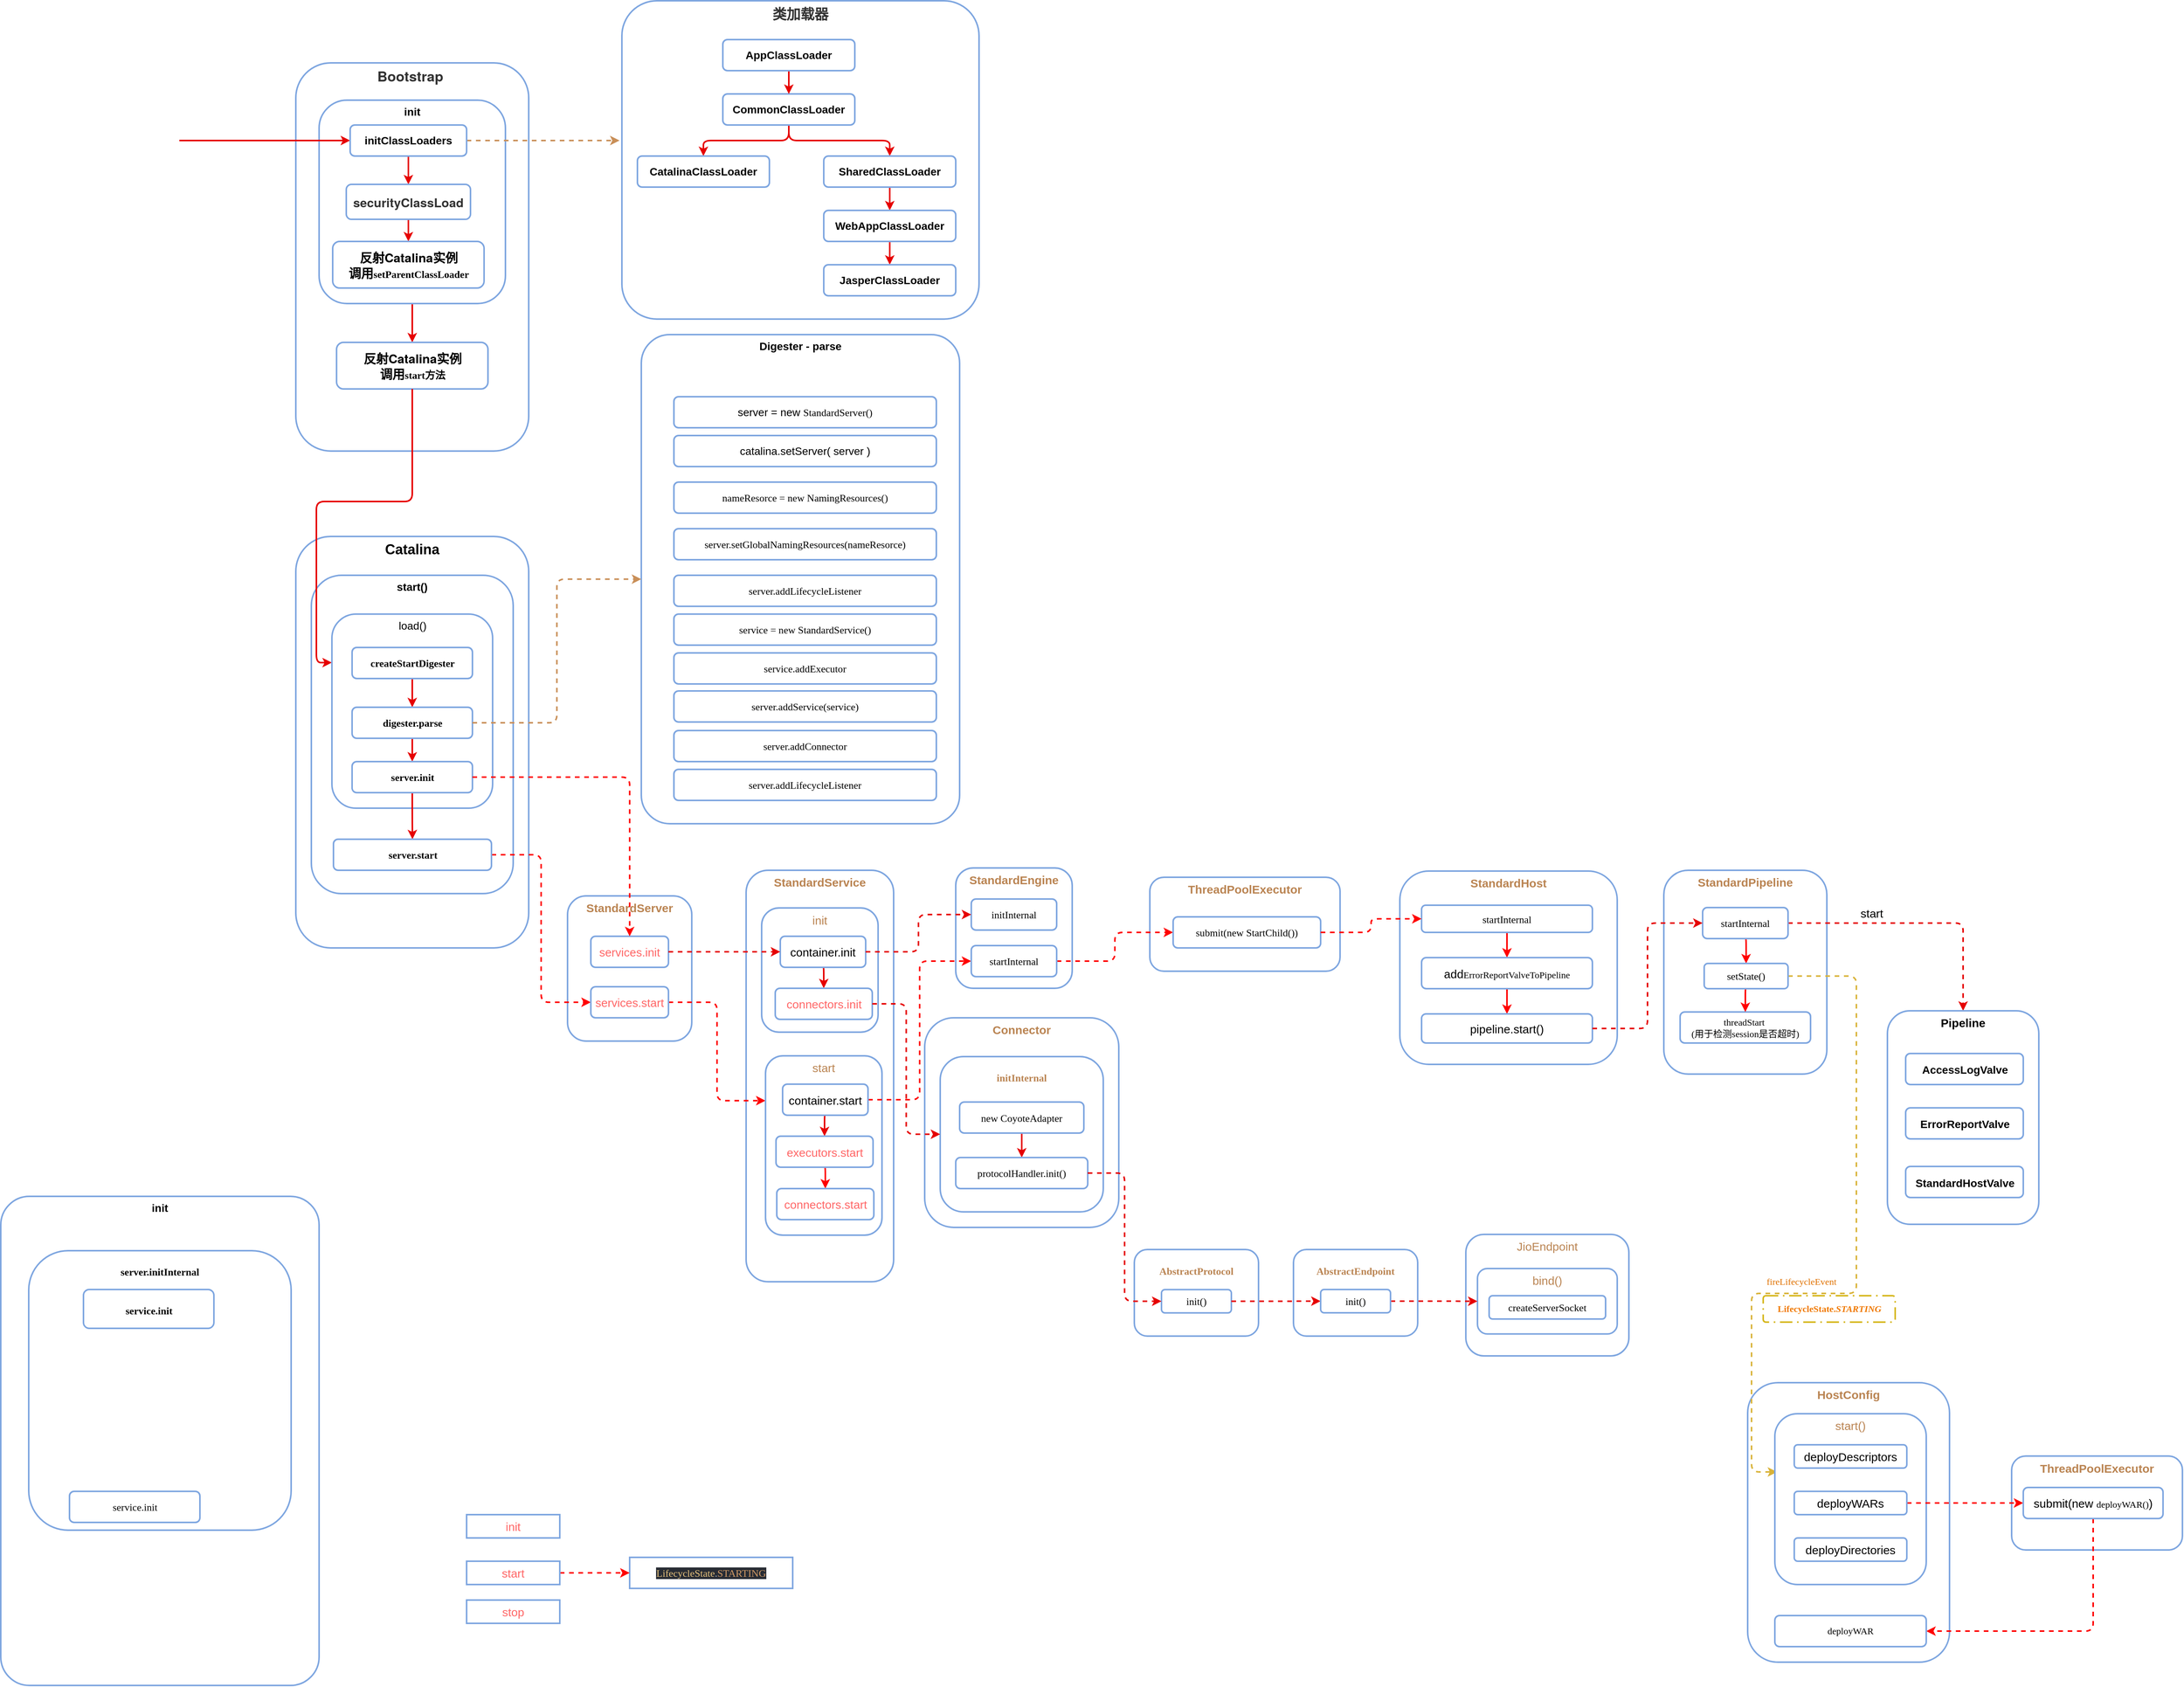 <mxfile version="12.4.2" type="device" pages="2"><diagram id="eY06qMfVXS_lqeDwPOVW" name="第 2 页"><mxGraphModel dx="2249" dy="822" grid="1" gridSize="10" guides="1" tooltips="1" connect="1" arrows="1" fold="1" page="1" pageScale="1" pageWidth="827" pageHeight="1169" math="0" shadow="0"><root><mxCell id="PrativxCIIzGwQv52riy-0"/><mxCell id="PrativxCIIzGwQv52riy-1" parent="PrativxCIIzGwQv52riy-0"/><mxCell id="GMoTf5rDfEyHbmOqrxDG-49" value="ThreadPoolExecutor" style="rounded=1;whiteSpace=wrap;html=1;strokeColor=#7EA6E0;strokeWidth=2;fontSize=15;verticalAlign=top;fontStyle=1;fontColor=#BA8452;" vertex="1" parent="PrativxCIIzGwQv52riy-1"><mxGeometry x="2410" y="1914.5" width="220" height="121" as="geometry"/></mxCell><mxCell id="GMoTf5rDfEyHbmOqrxDG-2" value="ThreadPoolExecutor" style="rounded=1;whiteSpace=wrap;html=1;strokeColor=#7EA6E0;strokeWidth=2;fontSize=15;verticalAlign=top;fontStyle=1;fontColor=#BA8452;" vertex="1" parent="PrativxCIIzGwQv52riy-1"><mxGeometry x="1300" y="1169" width="245" height="121" as="geometry"/></mxCell><mxCell id="Usl0B2wiV9cSWx6UPEwq-67" value="StandardService" style="rounded=1;whiteSpace=wrap;html=1;labelBackgroundColor=none;strokeColor=#7EA6E0;strokeWidth=2;fontSize=15;fontColor=#BA8452;align=center;verticalAlign=top;fontStyle=1" parent="PrativxCIIzGwQv52riy-1" vertex="1"><mxGeometry x="780" y="1160" width="190" height="530" as="geometry"/></mxCell><mxCell id="Usl0B2wiV9cSWx6UPEwq-66" value="StandardServer" style="rounded=1;whiteSpace=wrap;html=1;labelBackgroundColor=none;strokeColor=#7EA6E0;strokeWidth=2;fontSize=15;fontColor=#BA8452;align=center;verticalAlign=top;fontStyle=1" parent="PrativxCIIzGwQv52riy-1" vertex="1"><mxGeometry x="550" y="1193" width="160" height="187" as="geometry"/></mxCell><mxCell id="Usl0B2wiV9cSWx6UPEwq-45" value="Connector" style="rounded=1;whiteSpace=wrap;html=1;labelBackgroundColor=none;strokeColor=#7EA6E0;strokeWidth=2;fontSize=15;fontColor=#BA8452;align=center;verticalAlign=top;fontStyle=1" parent="PrativxCIIzGwQv52riy-1" vertex="1"><mxGeometry x="1010" y="1350" width="250" height="270" as="geometry"/></mxCell><mxCell id="W1jyMUlvURm4VcO06_Bb-14" value="&lt;font color=&quot;#333333&quot; face=&quot;helvetica neue, helvetica, segoe ui, arial, freesans, sans-serif&quot; style=&quot;font-size: 18px;&quot;&gt;&lt;span style=&quot;font-size: 18px; background-color: rgb(255, 255, 255);&quot;&gt;类加载器&lt;/span&gt;&lt;/font&gt;" style="rounded=1;whiteSpace=wrap;html=1;align=center;verticalAlign=top;fontStyle=1;fontSize=18;strokeColor=#7EA6E0;strokeWidth=2;arcSize=11;" parent="PrativxCIIzGwQv52riy-1" vertex="1"><mxGeometry x="620" y="40" width="460" height="410" as="geometry"/></mxCell><mxCell id="FAONfWo7dxZgsBOYxUKb-0" value="&lt;span style=&quot;color: rgb(51, 51, 51); font-family: &amp;quot;helvetica neue&amp;quot;, helvetica, &amp;quot;segoe ui&amp;quot;, arial, freesans, sans-serif; font-size: 18px; background-color: rgb(255, 255, 255);&quot;&gt;Bootstrap&amp;nbsp;&lt;/span&gt;" style="rounded=1;whiteSpace=wrap;html=1;align=center;verticalAlign=top;fontStyle=1;fontSize=18;strokeColor=#7EA6E0;strokeWidth=2;" parent="PrativxCIIzGwQv52riy-1" vertex="1"><mxGeometry x="200" y="120" width="300" height="500" as="geometry"/></mxCell><mxCell id="Usl0B2wiV9cSWx6UPEwq-1" style="edgeStyle=none;orthogonalLoop=1;jettySize=auto;html=1;exitX=0.5;exitY=1;exitDx=0;exitDy=0;entryX=0.5;entryY=0;entryDx=0;entryDy=0;strokeColor=#E60000;strokeWidth=2;fillColor=#cdeb8b;fontSize=14;" parent="PrativxCIIzGwQv52riy-1" source="FAONfWo7dxZgsBOYxUKb-1" target="W1jyMUlvURm4VcO06_Bb-21" edge="1"><mxGeometry relative="1" as="geometry"/></mxCell><mxCell id="FAONfWo7dxZgsBOYxUKb-1" value="init" style="rounded=1;whiteSpace=wrap;html=1;fontSize=14;align=center;verticalAlign=top;fontStyle=1;strokeColor=#7EA6E0;strokeWidth=2;" parent="PrativxCIIzGwQv52riy-1" vertex="1"><mxGeometry x="230" y="168" width="240" height="262" as="geometry"/></mxCell><mxCell id="W1jyMUlvURm4VcO06_Bb-0" value="" style="endArrow=classic;html=1;fontSize=15;entryX=0;entryY=0.5;entryDx=0;entryDy=0;strokeColor=#E60000;strokeWidth=2;fillColor=#cdeb8b;" parent="PrativxCIIzGwQv52riy-1" target="W1jyMUlvURm4VcO06_Bb-1" edge="1"><mxGeometry width="50" height="50" relative="1" as="geometry"><mxPoint x="50" y="220" as="sourcePoint"/><mxPoint x="230" y="214.5" as="targetPoint"/></mxGeometry></mxCell><mxCell id="W1jyMUlvURm4VcO06_Bb-15" style="edgeStyle=none;orthogonalLoop=1;jettySize=auto;html=1;exitX=1;exitY=0.5;exitDx=0;exitDy=0;strokeColor=#C98F58;strokeWidth=2;fillColor=#cdeb8b;fontSize=18;dashed=1;" parent="PrativxCIIzGwQv52riy-1" source="W1jyMUlvURm4VcO06_Bb-1" edge="1"><mxGeometry relative="1" as="geometry"><mxPoint x="617" y="220" as="targetPoint"/></mxGeometry></mxCell><mxCell id="W1jyMUlvURm4VcO06_Bb-19" style="edgeStyle=none;orthogonalLoop=1;jettySize=auto;html=1;exitX=0.5;exitY=1;exitDx=0;exitDy=0;entryX=0.5;entryY=0;entryDx=0;entryDy=0;strokeColor=#E60000;strokeWidth=2;fillColor=#cdeb8b;fontSize=14;fontColor=#000000;" parent="PrativxCIIzGwQv52riy-1" source="W1jyMUlvURm4VcO06_Bb-1" target="W1jyMUlvURm4VcO06_Bb-17" edge="1"><mxGeometry relative="1" as="geometry"/></mxCell><mxCell id="W1jyMUlvURm4VcO06_Bb-1" value="initClassLoaders" style="rounded=1;whiteSpace=wrap;html=1;fontSize=14;align=center;verticalAlign=middle;fontStyle=1;strokeColor=#7EA6E0;strokeWidth=2;" parent="PrativxCIIzGwQv52riy-1" vertex="1"><mxGeometry x="270" y="200" width="150" height="40" as="geometry"/></mxCell><mxCell id="W1jyMUlvURm4VcO06_Bb-9" style="edgeStyle=orthogonalEdgeStyle;orthogonalLoop=1;jettySize=auto;html=1;exitX=0.5;exitY=1;exitDx=0;exitDy=0;entryX=0.5;entryY=0;entryDx=0;entryDy=0;strokeColor=#E60000;strokeWidth=2;fillColor=#cdeb8b;fontSize=15;" parent="PrativxCIIzGwQv52riy-1" source="W1jyMUlvURm4VcO06_Bb-2" target="W1jyMUlvURm4VcO06_Bb-4" edge="1"><mxGeometry relative="1" as="geometry"/></mxCell><mxCell id="W1jyMUlvURm4VcO06_Bb-10" style="edgeStyle=orthogonalEdgeStyle;orthogonalLoop=1;jettySize=auto;html=1;exitX=0.5;exitY=1;exitDx=0;exitDy=0;entryX=0.5;entryY=0;entryDx=0;entryDy=0;strokeColor=#E60000;strokeWidth=2;fillColor=#cdeb8b;fontSize=15;" parent="PrativxCIIzGwQv52riy-1" source="W1jyMUlvURm4VcO06_Bb-2" target="W1jyMUlvURm4VcO06_Bb-3" edge="1"><mxGeometry relative="1" as="geometry"/></mxCell><mxCell id="W1jyMUlvURm4VcO06_Bb-2" value="CommonClassLoader" style="rounded=1;whiteSpace=wrap;html=1;fontSize=14;align=center;verticalAlign=middle;fontStyle=1;strokeColor=#7EA6E0;strokeWidth=2;" parent="PrativxCIIzGwQv52riy-1" vertex="1"><mxGeometry x="750" y="160" width="170" height="40" as="geometry"/></mxCell><mxCell id="W1jyMUlvURm4VcO06_Bb-12" style="edgeStyle=none;orthogonalLoop=1;jettySize=auto;html=1;exitX=0.5;exitY=1;exitDx=0;exitDy=0;entryX=0.5;entryY=0;entryDx=0;entryDy=0;strokeColor=#E60000;strokeWidth=2;fillColor=#cdeb8b;fontSize=15;" parent="PrativxCIIzGwQv52riy-1" source="W1jyMUlvURm4VcO06_Bb-3" target="W1jyMUlvURm4VcO06_Bb-5" edge="1"><mxGeometry relative="1" as="geometry"/></mxCell><mxCell id="W1jyMUlvURm4VcO06_Bb-3" value="SharedClassLoader" style="rounded=1;whiteSpace=wrap;html=1;fontSize=14;align=center;verticalAlign=middle;fontStyle=1;strokeColor=#7EA6E0;strokeWidth=2;" parent="PrativxCIIzGwQv52riy-1" vertex="1"><mxGeometry x="880" y="240" width="170" height="40" as="geometry"/></mxCell><mxCell id="W1jyMUlvURm4VcO06_Bb-4" value="CatalinaClassLoader" style="rounded=1;whiteSpace=wrap;html=1;fontSize=14;align=center;verticalAlign=middle;fontStyle=1;strokeColor=#7EA6E0;strokeWidth=2;" parent="PrativxCIIzGwQv52riy-1" vertex="1"><mxGeometry x="640" y="240" width="170" height="40" as="geometry"/></mxCell><mxCell id="W1jyMUlvURm4VcO06_Bb-13" style="edgeStyle=none;orthogonalLoop=1;jettySize=auto;html=1;exitX=0.5;exitY=1;exitDx=0;exitDy=0;entryX=0.5;entryY=0;entryDx=0;entryDy=0;strokeColor=#E60000;strokeWidth=2;fillColor=#cdeb8b;fontSize=15;" parent="PrativxCIIzGwQv52riy-1" source="W1jyMUlvURm4VcO06_Bb-5" target="W1jyMUlvURm4VcO06_Bb-6" edge="1"><mxGeometry relative="1" as="geometry"/></mxCell><mxCell id="W1jyMUlvURm4VcO06_Bb-5" value="WebAppClassLoader" style="rounded=1;whiteSpace=wrap;html=1;fontSize=14;align=center;verticalAlign=middle;fontStyle=1;strokeColor=#7EA6E0;strokeWidth=2;" parent="PrativxCIIzGwQv52riy-1" vertex="1"><mxGeometry x="880" y="310" width="170" height="40" as="geometry"/></mxCell><mxCell id="W1jyMUlvURm4VcO06_Bb-6" value="JasperClassLoader" style="rounded=1;whiteSpace=wrap;html=1;fontSize=14;align=center;verticalAlign=middle;fontStyle=1;strokeColor=#7EA6E0;strokeWidth=2;" parent="PrativxCIIzGwQv52riy-1" vertex="1"><mxGeometry x="880" y="380" width="170" height="40" as="geometry"/></mxCell><mxCell id="W1jyMUlvURm4VcO06_Bb-11" style="edgeStyle=none;orthogonalLoop=1;jettySize=auto;html=1;exitX=0.5;exitY=1;exitDx=0;exitDy=0;entryX=0.5;entryY=0;entryDx=0;entryDy=0;strokeColor=#E60000;strokeWidth=2;fillColor=#cdeb8b;fontSize=15;" parent="PrativxCIIzGwQv52riy-1" source="W1jyMUlvURm4VcO06_Bb-7" target="W1jyMUlvURm4VcO06_Bb-2" edge="1"><mxGeometry relative="1" as="geometry"/></mxCell><mxCell id="W1jyMUlvURm4VcO06_Bb-7" value="AppClassLoader" style="rounded=1;whiteSpace=wrap;html=1;fontSize=14;align=center;verticalAlign=middle;fontStyle=1;strokeColor=#7EA6E0;strokeWidth=2;" parent="PrativxCIIzGwQv52riy-1" vertex="1"><mxGeometry x="750" y="90" width="170" height="40" as="geometry"/></mxCell><mxCell id="W1jyMUlvURm4VcO06_Bb-20" style="edgeStyle=none;orthogonalLoop=1;jettySize=auto;html=1;exitX=0.5;exitY=1;exitDx=0;exitDy=0;entryX=0.5;entryY=0;entryDx=0;entryDy=0;strokeColor=#E60000;strokeWidth=2;fillColor=#cdeb8b;fontSize=14;fontColor=#000000;" parent="PrativxCIIzGwQv52riy-1" source="W1jyMUlvURm4VcO06_Bb-17" target="W1jyMUlvURm4VcO06_Bb-18" edge="1"><mxGeometry relative="1" as="geometry"/></mxCell><mxCell id="W1jyMUlvURm4VcO06_Bb-17" value="&lt;span style=&quot;color: rgb(51 , 51 , 51) ; font-family: &amp;quot;helvetica neue&amp;quot; , &amp;quot;helvetica&amp;quot; , &amp;quot;segoe ui&amp;quot; , &amp;quot;arial&amp;quot; , &amp;quot;freesans&amp;quot; , sans-serif ; font-size: 16px ; white-space: normal ; background-color: rgb(255 , 255 , 255)&quot;&gt;securityClassLoad&lt;/span&gt;" style="rounded=1;whiteSpace=wrap;html=1;strokeColor=#7EA6E0;strokeWidth=2;fontSize=14;fontStyle=1" parent="PrativxCIIzGwQv52riy-1" vertex="1"><mxGeometry x="265" y="276.5" width="160" height="45" as="geometry"/></mxCell><mxCell id="W1jyMUlvURm4VcO06_Bb-18" value="&lt;span style=&quot;font-family: &amp;quot;helvetica neue&amp;quot;, helvetica, &amp;quot;segoe ui&amp;quot;, arial, freesans, sans-serif; font-size: 16px; white-space: normal;&quot;&gt;反射Catalina实例&lt;br&gt;调用&lt;/span&gt;&lt;span style=&quot;font-family: consolas; font-size: 9.8pt;&quot;&gt;setParentClassLoader&lt;/span&gt;&lt;span style=&quot;font-family: monospace; font-size: 0px; white-space: nowrap;&quot;&gt;%3CmxGraphModel%3E%3Croot%3E%3CmxCell%20id%3D%220%22%2F%3E%3CmxCell%20id%3D%221%22%20parent%3D%220%22%2F%3E%3CmxCell%20id%3D%222%22%20value%3D%22%26lt%3Bspan%20style%3D%26quot%3Bcolor%3A%20rgb(51%20%2C%2051%20%2C%2051)%20%3B%20font-family%3A%20%26amp%3B%2334%3Bhelvetica%20neue%26amp%3B%2334%3B%20%2C%20%26amp%3B%2334%3Bhelvetica%26amp%3B%2334%3B%20%2C%20%26amp%3B%2334%3Bsegoe%20ui%26amp%3B%2334%3B%20%2C%20%26amp%3B%2334%3Barial%26amp%3B%2334%3B%20%2C%20%26amp%3B%2334%3Bfreesans%26amp%3B%2334%3B%20%2C%20sans-serif%20%3B%20font-size%3A%2016px%20%3B%20white-space%3A%20normal%20%3B%20background-color%3A%20rgb(255%20%2C%20255%20%2C%20255)%26quot%3B%26gt%3BsecurityClassLoad%26lt%3B%2Fspan%26gt%3B%22%20style%3D%22rounded%3D1%3BwhiteSpace%3Dwrap%3Bhtml%3D1%3BstrokeColor%3D%237EA6E0%3BstrokeWidth%3D2%3BfontSize%3D14%3B%22%20vertex%3D%221%22%20parent%3D%221%22%3E%3CmxGeometry%20x%3D%22245%22%20y%3D%22245%22%20width%3D%22160%22%20height%3D%2230%22%20as%3D%22geometry%22%2F%3E%3C%2FmxCell%3E%3C%2Froot%3E%3C%2FmxGraphModel%3E&lt;/span&gt;" style="rounded=1;whiteSpace=wrap;html=1;strokeColor=#7EA6E0;strokeWidth=2;fontSize=14;labelBackgroundColor=#FFFFFF;fontColor=#000000;fontStyle=1" parent="PrativxCIIzGwQv52riy-1" vertex="1"><mxGeometry x="247.5" y="350" width="195" height="60" as="geometry"/></mxCell><mxCell id="W1jyMUlvURm4VcO06_Bb-21" value="&lt;span style=&quot;font-family: &amp;quot;helvetica neue&amp;quot; , &amp;quot;helvetica&amp;quot; , &amp;quot;segoe ui&amp;quot; , &amp;quot;arial&amp;quot; , &amp;quot;freesans&amp;quot; , sans-serif ; font-size: 16px ; white-space: normal&quot;&gt;反射Catalina实例&lt;br&gt;调用&lt;/span&gt;&lt;span style=&quot;white-space: normal ; font-size: 13.067px&quot;&gt;&lt;font face=&quot;consolas&quot;&gt;start方法&lt;/font&gt;&lt;/span&gt;&lt;span style=&quot;font-family: monospace ; font-size: 0px ; white-space: nowrap&quot;&gt;%3CmxGraphModel%3E%3Croot%3E%3CmxCell%20id%3D%220%22%2F%3E%3CmxCell%20id%3D%221%22%20parent%3D%220%22%2F%3E%3CmxCell%20id%3D%222%22%20value%3D%22%26lt%3Bspan%20style%3D%26quot%3Bcolor%3A%20rgb(51%20%2C%2051%20%2C%2051)%20%3B%20font-family%3A%20%26amp%3B%2334%3Bhelvetica%20neue%26amp%3B%2334%3B%20%2C%20%26amp%3B%2334%3Bhelvetica%26amp%3B%2334%3B%20%2C%20%26amp%3B%2334%3Bsegoe%20ui%26amp%3B%2334%3B%20%2C%20%26amp%3B%2334%3Barial%26amp%3B%2334%3B%20%2C%20%26amp%3B%2334%3Bfreesans%26amp%3B%2334%3B%20%2C%20sans-serif%20%3B%20font-size%3A%2016px%20%3B%20white-space%3A%20normal%20%3B%20background-color%3A%20rgb(255%20%2C%20255%20%2C%20255)%26quot%3B%26gt%3BsecurityClassLoad%26lt%3B%2Fspan%26gt%3B%22%20style%3D%22rounded%3D1%3BwhiteSpace%3Dwrap%3Bhtml%3D1%3BstrokeColor%3D%237EA6E0%3BstrokeWidth%3D2%3BfontSize%3D14%3B%22%20vertex%3D%221%22%20parent%3D%221%22%3E%3CmxGeometry%20x%3D%22245%22%20y%3D%22245%22%20width%3D%22160%22%20height%3D%2230%22%20as%3D%22geometry%22%2F%3E%3C%2FmxCell%3E%3C%2Froot%3E%3C%2FmxGraphModel%3E&lt;/span&gt;" style="rounded=1;whiteSpace=wrap;html=1;strokeColor=#7EA6E0;strokeWidth=2;fontSize=14;labelBackgroundColor=#FFFFFF;fontColor=#000000;fontStyle=1" parent="PrativxCIIzGwQv52riy-1" vertex="1"><mxGeometry x="252.5" y="480" width="195" height="60" as="geometry"/></mxCell><mxCell id="Usl0B2wiV9cSWx6UPEwq-3" value="Catalina" style="rounded=1;whiteSpace=wrap;html=1;labelBackgroundColor=#FFFFFF;strokeColor=#7EA6E0;strokeWidth=2;fontSize=18;fontStyle=1;verticalAlign=top;" parent="PrativxCIIzGwQv52riy-1" vertex="1"><mxGeometry x="200" y="730" width="300" height="530" as="geometry"/></mxCell><mxCell id="Usl0B2wiV9cSWx6UPEwq-4" value="start()" style="rounded=1;whiteSpace=wrap;html=1;labelBackgroundColor=#FFFFFF;strokeColor=#7EA6E0;strokeWidth=2;fontSize=14;verticalAlign=top;fontStyle=1" parent="PrativxCIIzGwQv52riy-1" vertex="1"><mxGeometry x="220" y="780" width="260" height="410" as="geometry"/></mxCell><mxCell id="Usl0B2wiV9cSWx6UPEwq-6" value="Digester - parse" style="rounded=1;whiteSpace=wrap;html=1;labelBackgroundColor=none;strokeColor=#7EA6E0;strokeWidth=2;fontSize=14;fontColor=#000000;arcSize=9;fontStyle=1;verticalAlign=top;" parent="PrativxCIIzGwQv52riy-1" vertex="1"><mxGeometry x="645" y="470" width="410" height="630" as="geometry"/></mxCell><mxCell id="Usl0B2wiV9cSWx6UPEwq-7" value="catalina.setServer( server&amp;nbsp;&lt;span&gt;)&lt;/span&gt;" style="rounded=1;whiteSpace=wrap;html=1;labelBackgroundColor=none;strokeColor=#7EA6E0;strokeWidth=2;fontSize=14;fontColor=#000000;" parent="PrativxCIIzGwQv52riy-1" vertex="1"><mxGeometry x="687" y="600" width="338" height="40" as="geometry"/></mxCell><mxCell id="Usl0B2wiV9cSWx6UPEwq-8" value="&lt;pre style=&quot;font-family: &amp;#34;consolas&amp;#34; ; font-size: 9.8pt&quot;&gt;&lt;span&gt;server.setGlobalNamingResources(&lt;/span&gt;nameResorce)&lt;/pre&gt;" style="rounded=1;whiteSpace=wrap;html=1;labelBackgroundColor=none;strokeColor=#7EA6E0;strokeWidth=2;fontSize=14;fontColor=#000000;" parent="PrativxCIIzGwQv52riy-1" vertex="1"><mxGeometry x="687" y="720" width="338" height="40" as="geometry"/></mxCell><mxCell id="Usl0B2wiV9cSWx6UPEwq-9" value="server = new&amp;nbsp;&lt;span style=&quot;font-family: &amp;#34;consolas&amp;#34; ; font-size: 9.8pt&quot;&gt;StandardServer()&lt;/span&gt;" style="rounded=1;whiteSpace=wrap;html=1;labelBackgroundColor=none;strokeColor=#7EA6E0;strokeWidth=2;fontSize=14;fontColor=#000000;" parent="PrativxCIIzGwQv52riy-1" vertex="1"><mxGeometry x="687" y="550" width="338" height="40" as="geometry"/></mxCell><mxCell id="Usl0B2wiV9cSWx6UPEwq-10" value="&lt;pre style=&quot;font-family: &amp;#34;consolas&amp;#34; ; font-size: 9.8pt&quot;&gt;&lt;span&gt;server.&lt;/span&gt;addConnector&lt;/pre&gt;" style="rounded=1;whiteSpace=wrap;html=1;labelBackgroundColor=none;strokeColor=#7EA6E0;strokeWidth=2;fontSize=14;fontColor=#000000;" parent="PrativxCIIzGwQv52riy-1" vertex="1"><mxGeometry x="687" y="980" width="338" height="40" as="geometry"/></mxCell><mxCell id="Usl0B2wiV9cSWx6UPEwq-11" value="&lt;pre style=&quot;font-family: &amp;#34;consolas&amp;#34; ; font-size: 9.8pt&quot;&gt;&lt;span&gt;server.&lt;/span&gt;addLifecycleListener&lt;/pre&gt;" style="rounded=1;whiteSpace=wrap;html=1;labelBackgroundColor=none;strokeColor=#7EA6E0;strokeWidth=2;fontSize=14;fontColor=#000000;" parent="PrativxCIIzGwQv52riy-1" vertex="1"><mxGeometry x="687" y="780" width="338" height="40" as="geometry"/></mxCell><mxCell id="Usl0B2wiV9cSWx6UPEwq-12" value="&lt;pre style=&quot;font-family: &amp;#34;consolas&amp;#34; ; font-size: 9.8pt&quot;&gt;service = new StandardService()&lt;/pre&gt;" style="rounded=1;whiteSpace=wrap;html=1;labelBackgroundColor=none;strokeColor=#7EA6E0;strokeWidth=2;fontSize=14;fontColor=#000000;" parent="PrativxCIIzGwQv52riy-1" vertex="1"><mxGeometry x="687" y="830" width="338" height="40" as="geometry"/></mxCell><mxCell id="Usl0B2wiV9cSWx6UPEwq-14" value="&lt;pre style=&quot;font-family: &amp;#34;consolas&amp;#34; ; font-size: 9.8pt&quot;&gt;&lt;span&gt;nameResorce = new NamingResources()&lt;/span&gt;&lt;/pre&gt;" style="rounded=1;whiteSpace=wrap;html=1;labelBackgroundColor=none;strokeColor=#7EA6E0;strokeWidth=2;fontSize=14;fontColor=#000000;" parent="PrativxCIIzGwQv52riy-1" vertex="1"><mxGeometry x="687" y="660" width="338" height="40" as="geometry"/></mxCell><mxCell id="Usl0B2wiV9cSWx6UPEwq-15" value="&lt;pre style=&quot;font-family: &amp;#34;consolas&amp;#34; ; font-size: 9.8pt&quot;&gt;service.addExecutor&lt;/pre&gt;" style="rounded=1;whiteSpace=wrap;html=1;labelBackgroundColor=none;strokeColor=#7EA6E0;strokeWidth=2;fontSize=14;fontColor=#000000;" parent="PrativxCIIzGwQv52riy-1" vertex="1"><mxGeometry x="687" y="880" width="338" height="40" as="geometry"/></mxCell><mxCell id="Usl0B2wiV9cSWx6UPEwq-16" value="&lt;pre style=&quot;font-family: &amp;#34;consolas&amp;#34; ; font-size: 9.8pt&quot;&gt;&lt;span&gt;server.&lt;/span&gt;addLifecycleListener&lt;/pre&gt;" style="rounded=1;whiteSpace=wrap;html=1;labelBackgroundColor=none;strokeColor=#7EA6E0;strokeWidth=2;fontSize=14;fontColor=#000000;" parent="PrativxCIIzGwQv52riy-1" vertex="1"><mxGeometry x="687" y="1030" width="338" height="40" as="geometry"/></mxCell><mxCell id="Usl0B2wiV9cSWx6UPEwq-17" value="&lt;pre style=&quot;font-family: &amp;#34;consolas&amp;#34; ; font-size: 9.8pt&quot;&gt;&lt;span&gt;server.add&lt;/span&gt;Service(service)&lt;/pre&gt;" style="rounded=1;whiteSpace=wrap;html=1;labelBackgroundColor=none;strokeColor=#7EA6E0;strokeWidth=2;fontSize=14;fontColor=#000000;" parent="PrativxCIIzGwQv52riy-1" vertex="1"><mxGeometry x="687" y="929" width="338" height="40" as="geometry"/></mxCell><mxCell id="Usl0B2wiV9cSWx6UPEwq-21" style="edgeStyle=orthogonalEdgeStyle;orthogonalLoop=1;jettySize=auto;html=1;exitX=0.5;exitY=1;exitDx=0;exitDy=0;strokeColor=#E60000;strokeWidth=2;fillColor=#cdeb8b;fontSize=14;entryX=0;entryY=0.25;entryDx=0;entryDy=0;" parent="PrativxCIIzGwQv52riy-1" source="W1jyMUlvURm4VcO06_Bb-21" target="Usl0B2wiV9cSWx6UPEwq-22" edge="1"><mxGeometry relative="1" as="geometry"><mxPoint x="140" y="850" as="targetPoint"/></mxGeometry></mxCell><mxCell id="Usl0B2wiV9cSWx6UPEwq-22" value="load()" style="rounded=1;whiteSpace=wrap;html=1;labelBackgroundColor=none;strokeColor=#7EA6E0;strokeWidth=2;fontSize=14;fontColor=#000000;verticalAlign=top;" parent="PrativxCIIzGwQv52riy-1" vertex="1"><mxGeometry x="246.5" y="830" width="207" height="250" as="geometry"/></mxCell><mxCell id="Usl0B2wiV9cSWx6UPEwq-26" style="edgeStyle=orthogonalEdgeStyle;orthogonalLoop=1;jettySize=auto;html=1;exitX=0.5;exitY=1;exitDx=0;exitDy=0;entryX=0.5;entryY=0;entryDx=0;entryDy=0;strokeColor=#E60000;strokeWidth=2;fillColor=#cdeb8b;fontSize=14;" parent="PrativxCIIzGwQv52riy-1" source="Usl0B2wiV9cSWx6UPEwq-5" target="Usl0B2wiV9cSWx6UPEwq-18" edge="1"><mxGeometry relative="1" as="geometry"/></mxCell><mxCell id="Usl0B2wiV9cSWx6UPEwq-5" value="&lt;pre style=&quot;font-family: consolas; font-size: 9.8pt;&quot;&gt;&lt;span style=&quot;&quot;&gt;createStartDigester&lt;/span&gt;&lt;/pre&gt;" style="rounded=1;whiteSpace=wrap;html=1;labelBackgroundColor=none;strokeColor=#7EA6E0;strokeWidth=2;fontSize=14;fontColor=#000000;fontStyle=1" parent="PrativxCIIzGwQv52riy-1" vertex="1"><mxGeometry x="272.5" y="873" width="155" height="40" as="geometry"/></mxCell><mxCell id="Usl0B2wiV9cSWx6UPEwq-27" style="edgeStyle=orthogonalEdgeStyle;orthogonalLoop=1;jettySize=auto;html=1;exitX=0.5;exitY=1;exitDx=0;exitDy=0;entryX=0.5;entryY=0;entryDx=0;entryDy=0;strokeColor=#E60000;strokeWidth=2;fillColor=#cdeb8b;fontSize=14;" parent="PrativxCIIzGwQv52riy-1" source="Usl0B2wiV9cSWx6UPEwq-18" target="Usl0B2wiV9cSWx6UPEwq-23" edge="1"><mxGeometry relative="1" as="geometry"/></mxCell><mxCell id="Usl0B2wiV9cSWx6UPEwq-18" value="&lt;pre style=&quot;font-family: &amp;#34;consolas&amp;#34; ; font-size: 9.8pt&quot;&gt;&lt;span&gt;digester.parse&lt;/span&gt;&lt;/pre&gt;" style="rounded=1;whiteSpace=wrap;html=1;labelBackgroundColor=none;strokeColor=#7EA6E0;strokeWidth=2;fontSize=14;fontColor=#000000;fontStyle=1" parent="PrativxCIIzGwQv52riy-1" vertex="1"><mxGeometry x="272.5" y="950" width="155" height="40" as="geometry"/></mxCell><mxCell id="Usl0B2wiV9cSWx6UPEwq-28" style="edgeStyle=orthogonalEdgeStyle;orthogonalLoop=1;jettySize=auto;html=1;exitX=0.5;exitY=1;exitDx=0;exitDy=0;strokeColor=#E60000;strokeWidth=2;fillColor=#cdeb8b;fontSize=14;" parent="PrativxCIIzGwQv52riy-1" source="Usl0B2wiV9cSWx6UPEwq-23" target="Usl0B2wiV9cSWx6UPEwq-24" edge="1"><mxGeometry relative="1" as="geometry"/></mxCell><mxCell id="Usl0B2wiV9cSWx6UPEwq-23" value="&lt;pre style=&quot;font-family: &amp;#34;consolas&amp;#34; ; font-size: 9.8pt&quot;&gt;&lt;span&gt;server.init&lt;/span&gt;&lt;/pre&gt;" style="rounded=1;whiteSpace=wrap;html=1;labelBackgroundColor=none;strokeColor=#7EA6E0;strokeWidth=2;fontSize=14;fontColor=#000000;fontStyle=1" parent="PrativxCIIzGwQv52riy-1" vertex="1"><mxGeometry x="272.5" y="1020" width="155" height="40" as="geometry"/></mxCell><mxCell id="Usl0B2wiV9cSWx6UPEwq-19" style="edgeStyle=orthogonalEdgeStyle;orthogonalLoop=1;jettySize=auto;html=1;exitX=1;exitY=0.5;exitDx=0;exitDy=0;strokeColor=#C98F58;strokeWidth=2;fillColor=#cdeb8b;fontSize=14;fontColor=#000000;dashed=1;entryX=0;entryY=0.5;entryDx=0;entryDy=0;" parent="PrativxCIIzGwQv52riy-1" source="Usl0B2wiV9cSWx6UPEwq-18" target="Usl0B2wiV9cSWx6UPEwq-6" edge="1"><mxGeometry relative="1" as="geometry"><mxPoint x="747" y="970" as="targetPoint"/></mxGeometry></mxCell><mxCell id="Usl0B2wiV9cSWx6UPEwq-83" style="edgeStyle=orthogonalEdgeStyle;orthogonalLoop=1;jettySize=auto;html=1;exitX=1;exitY=0.5;exitDx=0;exitDy=0;entryX=0;entryY=0.5;entryDx=0;entryDy=0;dashed=1;strokeColor=#FF0000;strokeWidth=2;fillColor=#cdeb8b;fontSize=15;fontColor=#FF6666;" parent="PrativxCIIzGwQv52riy-1" source="Usl0B2wiV9cSWx6UPEwq-24" target="Usl0B2wiV9cSWx6UPEwq-75" edge="1"><mxGeometry relative="1" as="geometry"/></mxCell><mxCell id="Usl0B2wiV9cSWx6UPEwq-24" value="&lt;pre style=&quot;font-family: &amp;#34;consolas&amp;#34; ; font-size: 9.8pt&quot;&gt;&lt;span&gt;server.start&lt;/span&gt;&lt;/pre&gt;" style="rounded=1;whiteSpace=wrap;html=1;labelBackgroundColor=none;strokeColor=#7EA6E0;strokeWidth=2;fontSize=14;fontColor=#000000;fontStyle=1" parent="PrativxCIIzGwQv52riy-1" vertex="1"><mxGeometry x="248.5" y="1120" width="203.5" height="40" as="geometry"/></mxCell><mxCell id="Usl0B2wiV9cSWx6UPEwq-29" value="init" style="rounded=1;whiteSpace=wrap;html=1;labelBackgroundColor=none;strokeColor=#7EA6E0;strokeWidth=2;fontSize=14;fontColor=#000000;arcSize=9;fontStyle=1;verticalAlign=top;" parent="PrativxCIIzGwQv52riy-1" vertex="1"><mxGeometry x="-180" y="1580" width="410" height="630" as="geometry"/></mxCell><mxCell id="Usl0B2wiV9cSWx6UPEwq-30" value="&lt;pre style=&quot;font-family: &amp;quot;consolas&amp;quot; ; font-size: 9.8pt&quot;&gt;&lt;span&gt;server.&lt;/span&gt;initInternal&lt;/pre&gt;" style="rounded=1;whiteSpace=wrap;html=1;labelBackgroundColor=none;strokeColor=#7EA6E0;strokeWidth=2;fontSize=14;fontColor=#000000;verticalAlign=top;fontStyle=1" parent="PrativxCIIzGwQv52riy-1" vertex="1"><mxGeometry x="-144" y="1650" width="338" height="360" as="geometry"/></mxCell><mxCell id="Usl0B2wiV9cSWx6UPEwq-31" value="&lt;pre style=&quot;font-family: &amp;quot;consolas&amp;quot; ; font-size: 9.8pt&quot;&gt;service.init&lt;/pre&gt;" style="rounded=1;whiteSpace=wrap;html=1;labelBackgroundColor=none;strokeColor=#7EA6E0;strokeWidth=2;fontSize=14;fontColor=#000000;verticalAlign=top;fontStyle=1" parent="PrativxCIIzGwQv52riy-1" vertex="1"><mxGeometry x="-73.5" y="1700" width="168" height="50" as="geometry"/></mxCell><mxCell id="Usl0B2wiV9cSWx6UPEwq-33" value="&lt;pre style=&quot;font-family: &amp;#34;consolas&amp;#34; ; font-size: 9.8pt&quot;&gt;service.init&lt;/pre&gt;" style="rounded=1;whiteSpace=wrap;html=1;labelBackgroundColor=none;strokeColor=#7EA6E0;strokeWidth=2;fontSize=14;fontColor=#000000;" parent="PrativxCIIzGwQv52riy-1" vertex="1"><mxGeometry x="-91.5" y="1960" width="168" height="40" as="geometry"/></mxCell><mxCell id="Usl0B2wiV9cSWx6UPEwq-38" value="services.init" style="rounded=1;whiteSpace=wrap;html=1;labelBackgroundColor=none;strokeColor=#7EA6E0;strokeWidth=2;fontSize=15;fontColor=#FF6666;verticalAlign=middle;fontStyle=0;align=center;" parent="PrativxCIIzGwQv52riy-1" vertex="1"><mxGeometry x="580" y="1245" width="100" height="40" as="geometry"/></mxCell><mxCell id="Usl0B2wiV9cSWx6UPEwq-39" style="edgeStyle=orthogonalEdgeStyle;orthogonalLoop=1;jettySize=auto;html=1;exitX=1;exitY=0.5;exitDx=0;exitDy=0;entryX=0.5;entryY=0;entryDx=0;entryDy=0;strokeColor=#FF0000;strokeWidth=2;fillColor=#cdeb8b;fontSize=15;fontColor=#BA8452;dashed=1;" parent="PrativxCIIzGwQv52riy-1" source="Usl0B2wiV9cSWx6UPEwq-23" target="Usl0B2wiV9cSWx6UPEwq-38" edge="1"><mxGeometry relative="1" as="geometry"/></mxCell><mxCell id="Usl0B2wiV9cSWx6UPEwq-44" value="&lt;pre style=&quot;font-family: &amp;quot;consolas&amp;quot; ; font-size: 9.8pt&quot;&gt;&lt;pre style=&quot;font-weight: 700 ; font-family: &amp;quot;consolas&amp;quot; ; font-size: 9.8pt&quot;&gt;&lt;pre style=&quot;font-family: consolas; font-size: 9.8pt;&quot;&gt;&lt;span style=&quot;&quot;&gt;initInternal&lt;/span&gt;&lt;/pre&gt;&lt;/pre&gt;&lt;/pre&gt;" style="rounded=1;whiteSpace=wrap;html=1;labelBackgroundColor=none;strokeColor=#7EA6E0;strokeWidth=2;fontSize=14;fontColor=#BA8452;verticalAlign=top;" parent="PrativxCIIzGwQv52riy-1" vertex="1"><mxGeometry x="1030" y="1400" width="210" height="200" as="geometry"/></mxCell><mxCell id="Usl0B2wiV9cSWx6UPEwq-46" value="StandardEngine" style="rounded=1;whiteSpace=wrap;html=1;labelBackgroundColor=none;strokeColor=#7EA6E0;strokeWidth=2;fontSize=15;fontColor=#BA8452;align=center;verticalAlign=top;fontStyle=1" parent="PrativxCIIzGwQv52riy-1" vertex="1"><mxGeometry x="1050" y="1157" width="150" height="155" as="geometry"/></mxCell><mxCell id="Usl0B2wiV9cSWx6UPEwq-47" value="&lt;pre style=&quot;font-family: &amp;quot;consolas&amp;quot; ; font-size: 9.8pt&quot;&gt;&lt;pre style=&quot;font-family: consolas; font-size: 9.8pt;&quot;&gt;&lt;pre style=&quot;font-family: consolas; font-size: 9.8pt;&quot;&gt;&lt;span style=&quot;&quot;&gt;initInternal&lt;/span&gt;&lt;/pre&gt;&lt;/pre&gt;&lt;/pre&gt;" style="rounded=1;whiteSpace=wrap;html=1;labelBackgroundColor=none;strokeColor=#7EA6E0;strokeWidth=2;fontSize=14;fontColor=#000000;fontStyle=0" parent="PrativxCIIzGwQv52riy-1" vertex="1"><mxGeometry x="1070" y="1197" width="110" height="40" as="geometry"/></mxCell><mxCell id="Usl0B2wiV9cSWx6UPEwq-60" style="edgeStyle=orthogonalEdgeStyle;orthogonalLoop=1;jettySize=auto;html=1;exitX=0.5;exitY=1;exitDx=0;exitDy=0;entryX=0.5;entryY=0;entryDx=0;entryDy=0;strokeColor=#E60000;strokeWidth=2;fillColor=#cdeb8b;fontSize=15;fontColor=#000000;" parent="PrativxCIIzGwQv52riy-1" source="Usl0B2wiV9cSWx6UPEwq-50" target="Usl0B2wiV9cSWx6UPEwq-51" edge="1"><mxGeometry relative="1" as="geometry"/></mxCell><mxCell id="Usl0B2wiV9cSWx6UPEwq-50" value="&lt;pre style=&quot;font-family: consolas; font-size: 9.8pt;&quot;&gt;&lt;span style=&quot;&quot;&gt;new CoyoteAdapter&lt;/span&gt;&lt;/pre&gt;" style="rounded=1;whiteSpace=wrap;html=1;labelBackgroundColor=none;strokeColor=#7EA6E0;strokeWidth=2;fontSize=15;fontColor=#000000;align=center;" parent="PrativxCIIzGwQv52riy-1" vertex="1"><mxGeometry x="1055" y="1458.5" width="160" height="40" as="geometry"/></mxCell><mxCell id="Usl0B2wiV9cSWx6UPEwq-51" value="&lt;pre style=&quot;font-family: consolas; font-size: 9.8pt;&quot;&gt;&lt;span style=&quot;&quot;&gt;protocolHandler&lt;/span&gt;&lt;span style=&quot;&quot;&gt;.&lt;/span&gt;&lt;span style=&quot;&quot;&gt;init&lt;/span&gt;&lt;span style=&quot;&quot;&gt;()&lt;/span&gt;&lt;/pre&gt;" style="rounded=1;whiteSpace=wrap;html=1;labelBackgroundColor=none;strokeColor=#7EA6E0;strokeWidth=2;fontSize=15;fontColor=#000000;align=center;" parent="PrativxCIIzGwQv52riy-1" vertex="1"><mxGeometry x="1050" y="1530" width="170" height="40" as="geometry"/></mxCell><mxCell id="Usl0B2wiV9cSWx6UPEwq-52" value="&lt;pre style=&quot;font-family: &amp;quot;consolas&amp;quot; ; font-size: 9.8pt&quot;&gt;&lt;span&gt;AbstractProtocol&lt;/span&gt;&lt;/pre&gt;" style="rounded=1;whiteSpace=wrap;html=1;labelBackgroundColor=none;strokeColor=#7EA6E0;strokeWidth=2;fontSize=15;fontColor=#BA8452;align=center;verticalAlign=top;fontStyle=1" parent="PrativxCIIzGwQv52riy-1" vertex="1"><mxGeometry x="1280" y="1648.5" width="160" height="111.5" as="geometry"/></mxCell><mxCell id="Usl0B2wiV9cSWx6UPEwq-53" value="&lt;pre style=&quot;font-family: &amp;quot;consolas&amp;quot; ; font-size: 9.8pt&quot;&gt;&lt;span&gt;AbstractEndpoint&lt;/span&gt;&lt;/pre&gt;" style="rounded=1;whiteSpace=wrap;html=1;labelBackgroundColor=none;strokeColor=#7EA6E0;strokeWidth=2;fontSize=15;fontColor=#BA8452;align=center;verticalAlign=top;fontStyle=1" parent="PrativxCIIzGwQv52riy-1" vertex="1"><mxGeometry x="1485" y="1648.5" width="160" height="111.5" as="geometry"/></mxCell><mxCell id="Usl0B2wiV9cSWx6UPEwq-56" value="JioEndpoint" style="rounded=1;whiteSpace=wrap;html=1;labelBackgroundColor=none;strokeColor=#7EA6E0;strokeWidth=2;fontSize=15;fontColor=#BA8452;align=center;verticalAlign=top;fontStyle=0" parent="PrativxCIIzGwQv52riy-1" vertex="1"><mxGeometry x="1707" y="1629" width="210" height="156.5" as="geometry"/></mxCell><mxCell id="Usl0B2wiV9cSWx6UPEwq-57" value="&lt;span style=&quot;white-space: normal&quot;&gt;bind()&lt;/span&gt;" style="rounded=1;whiteSpace=wrap;html=1;labelBackgroundColor=none;strokeColor=#7EA6E0;strokeWidth=2;fontSize=15;fontColor=#BA8452;align=center;verticalAlign=top;fontStyle=0" parent="PrativxCIIzGwQv52riy-1" vertex="1"><mxGeometry x="1722" y="1673" width="180" height="84.25" as="geometry"/></mxCell><mxCell id="Usl0B2wiV9cSWx6UPEwq-58" value="&lt;pre style=&quot;font-family: consolas; font-size: 9.8pt;&quot;&gt;&lt;span style=&quot;&quot;&gt;createServerSocket&lt;/span&gt;&lt;/pre&gt;" style="rounded=1;whiteSpace=wrap;html=1;labelBackgroundColor=none;strokeColor=#7EA6E0;strokeWidth=2;fontSize=15;fontColor=#000000;align=center;" parent="PrativxCIIzGwQv52riy-1" vertex="1"><mxGeometry x="1737" y="1708" width="150" height="30" as="geometry"/></mxCell><mxCell id="Usl0B2wiV9cSWx6UPEwq-59" style="edgeStyle=orthogonalEdgeStyle;orthogonalLoop=1;jettySize=auto;html=1;exitX=1;exitY=0.5;exitDx=0;exitDy=0;entryX=0;entryY=0.5;entryDx=0;entryDy=0;strokeColor=#E60000;strokeWidth=2;fillColor=#cdeb8b;fontSize=15;fontColor=#000000;dashed=1;" parent="PrativxCIIzGwQv52riy-1" source="Usl0B2wiV9cSWx6UPEwq-62" target="Usl0B2wiV9cSWx6UPEwq-57" edge="1"><mxGeometry relative="1" as="geometry"/></mxCell><mxCell id="Usl0B2wiV9cSWx6UPEwq-61" value="&lt;pre style=&quot;font-family: &amp;#34;consolas&amp;#34; ; font-size: 9.8pt&quot;&gt;init()&lt;/pre&gt;" style="rounded=1;whiteSpace=wrap;html=1;labelBackgroundColor=none;strokeColor=#7EA6E0;strokeWidth=2;fontSize=15;fontColor=#000000;align=center;" parent="PrativxCIIzGwQv52riy-1" vertex="1"><mxGeometry x="1315" y="1700.13" width="90" height="30" as="geometry"/></mxCell><mxCell id="Usl0B2wiV9cSWx6UPEwq-54" style="edgeStyle=orthogonalEdgeStyle;orthogonalLoop=1;jettySize=auto;html=1;exitX=1;exitY=0.5;exitDx=0;exitDy=0;entryX=0;entryY=0.5;entryDx=0;entryDy=0;strokeColor=#E60000;strokeWidth=2;fillColor=#cdeb8b;fontSize=15;fontColor=#000000;dashed=1;" parent="PrativxCIIzGwQv52riy-1" source="Usl0B2wiV9cSWx6UPEwq-51" target="Usl0B2wiV9cSWx6UPEwq-61" edge="1"><mxGeometry relative="1" as="geometry"/></mxCell><mxCell id="Usl0B2wiV9cSWx6UPEwq-55" style="edgeStyle=orthogonalEdgeStyle;orthogonalLoop=1;jettySize=auto;html=1;exitX=1;exitY=0.5;exitDx=0;exitDy=0;entryX=0;entryY=0.5;entryDx=0;entryDy=0;strokeColor=#E60000;strokeWidth=2;fillColor=#cdeb8b;fontSize=15;fontColor=#000000;dashed=1;" parent="PrativxCIIzGwQv52riy-1" source="Usl0B2wiV9cSWx6UPEwq-61" target="Usl0B2wiV9cSWx6UPEwq-62" edge="1"><mxGeometry relative="1" as="geometry"/></mxCell><mxCell id="Usl0B2wiV9cSWx6UPEwq-62" value="&lt;pre style=&quot;font-family: &amp;#34;consolas&amp;#34; ; font-size: 9.8pt&quot;&gt;init()&lt;/pre&gt;" style="rounded=1;whiteSpace=wrap;html=1;labelBackgroundColor=none;strokeColor=#7EA6E0;strokeWidth=2;fontSize=15;fontColor=#000000;align=center;" parent="PrativxCIIzGwQv52riy-1" vertex="1"><mxGeometry x="1520" y="1700" width="90" height="30" as="geometry"/></mxCell><mxCell id="Usl0B2wiV9cSWx6UPEwq-68" value="&lt;pre style=&quot;background-color: #282c34 ; color: #abb2bf ; font-family: &amp;#34;consolas&amp;#34; ; font-size: 9.8pt&quot;&gt;&lt;span style=&quot;color: #e5c17c&quot;&gt;LifecycleState&lt;/span&gt;&lt;span style=&quot;color: #a6b2c0&quot;&gt;.&lt;/span&gt;&lt;span style=&quot;color: #d19a66&quot;&gt;STARTING&lt;/span&gt;&lt;/pre&gt;" style="rounded=0;whiteSpace=wrap;html=1;labelBackgroundColor=none;strokeColor=#7EA6E0;strokeWidth=2;fontSize=15;fontColor=#FF6666;align=center;" parent="PrativxCIIzGwQv52riy-1" vertex="1"><mxGeometry x="630" y="2045" width="210" height="40" as="geometry"/></mxCell><mxCell id="Usl0B2wiV9cSWx6UPEwq-74" style="edgeStyle=orthogonalEdgeStyle;orthogonalLoop=1;jettySize=auto;html=1;exitX=1;exitY=0.5;exitDx=0;exitDy=0;entryX=0;entryY=0.5;entryDx=0;entryDy=0;dashed=1;strokeColor=#FF0000;strokeWidth=2;fillColor=#cdeb8b;fontSize=15;fontColor=#FF6666;" parent="PrativxCIIzGwQv52riy-1" source="Usl0B2wiV9cSWx6UPEwq-71" target="Usl0B2wiV9cSWx6UPEwq-68" edge="1"><mxGeometry relative="1" as="geometry"/></mxCell><mxCell id="Usl0B2wiV9cSWx6UPEwq-71" value="start" style="rounded=0;whiteSpace=wrap;html=1;labelBackgroundColor=none;strokeColor=#7EA6E0;strokeWidth=2;fontSize=15;fontColor=#FF6666;align=center;" parent="PrativxCIIzGwQv52riy-1" vertex="1"><mxGeometry x="420" y="2050" width="120" height="30" as="geometry"/></mxCell><mxCell id="Usl0B2wiV9cSWx6UPEwq-72" value="stop" style="rounded=0;whiteSpace=wrap;html=1;labelBackgroundColor=none;strokeColor=#7EA6E0;strokeWidth=2;fontSize=15;fontColor=#FF6666;align=center;" parent="PrativxCIIzGwQv52riy-1" vertex="1"><mxGeometry x="420" y="2100" width="120" height="30" as="geometry"/></mxCell><mxCell id="Usl0B2wiV9cSWx6UPEwq-73" value="init" style="rounded=0;whiteSpace=wrap;html=1;labelBackgroundColor=none;strokeColor=#7EA6E0;strokeWidth=2;fontSize=15;fontColor=#FF6666;align=center;" parent="PrativxCIIzGwQv52riy-1" vertex="1"><mxGeometry x="420" y="1990" width="120" height="30" as="geometry"/></mxCell><mxCell id="Usl0B2wiV9cSWx6UPEwq-84" style="edgeStyle=orthogonalEdgeStyle;orthogonalLoop=1;jettySize=auto;html=1;exitX=1;exitY=0.5;exitDx=0;exitDy=0;entryX=0;entryY=0.25;entryDx=0;entryDy=0;dashed=1;strokeColor=#FF0000;strokeWidth=2;fillColor=#cdeb8b;fontSize=15;fontColor=#FF6666;" parent="PrativxCIIzGwQv52riy-1" source="Usl0B2wiV9cSWx6UPEwq-75" target="Usl0B2wiV9cSWx6UPEwq-78" edge="1"><mxGeometry relative="1" as="geometry"/></mxCell><mxCell id="Usl0B2wiV9cSWx6UPEwq-75" value="services.start" style="rounded=1;whiteSpace=wrap;html=1;labelBackgroundColor=none;strokeColor=#7EA6E0;strokeWidth=2;fontSize=15;fontColor=#FF6666;verticalAlign=middle;fontStyle=0;align=center;" parent="PrativxCIIzGwQv52riy-1" vertex="1"><mxGeometry x="580" y="1310" width="100" height="40" as="geometry"/></mxCell><mxCell id="Usl0B2wiV9cSWx6UPEwq-77" value="init" style="rounded=1;whiteSpace=wrap;html=1;labelBackgroundColor=none;strokeColor=#7EA6E0;strokeWidth=2;fontSize=15;fontColor=#BA8452;align=center;verticalAlign=top;fontStyle=0" parent="PrativxCIIzGwQv52riy-1" vertex="1"><mxGeometry x="800" y="1208.5" width="150" height="160" as="geometry"/></mxCell><mxCell id="Usl0B2wiV9cSWx6UPEwq-48" style="edgeStyle=orthogonalEdgeStyle;orthogonalLoop=1;jettySize=auto;html=1;exitX=0.5;exitY=1;exitDx=0;exitDy=0;entryX=0.5;entryY=0;entryDx=0;entryDy=0;strokeColor=#E60000;strokeWidth=2;fillColor=#cdeb8b;fontSize=15;fontColor=#000000;" parent="PrativxCIIzGwQv52riy-1" source="Usl0B2wiV9cSWx6UPEwq-37" target="Usl0B2wiV9cSWx6UPEwq-42" edge="1"><mxGeometry relative="1" as="geometry"/></mxCell><mxCell id="Usl0B2wiV9cSWx6UPEwq-37" value="container.init" style="rounded=1;whiteSpace=wrap;html=1;labelBackgroundColor=none;strokeColor=#7EA6E0;strokeWidth=2;fontSize=15;fontColor=#000000;verticalAlign=middle;fontStyle=0;align=center;" parent="PrativxCIIzGwQv52riy-1" vertex="1"><mxGeometry x="824" y="1245" width="110" height="40" as="geometry"/></mxCell><mxCell id="Usl0B2wiV9cSWx6UPEwq-42" value="connectors.init" style="rounded=1;whiteSpace=wrap;html=1;labelBackgroundColor=none;strokeColor=#7EA6E0;strokeWidth=2;fontSize=15;fontColor=#FF6666;verticalAlign=middle;fontStyle=0;align=center;" parent="PrativxCIIzGwQv52riy-1" vertex="1"><mxGeometry x="817.5" y="1312" width="125" height="40" as="geometry"/></mxCell><mxCell id="Usl0B2wiV9cSWx6UPEwq-41" style="edgeStyle=orthogonalEdgeStyle;orthogonalLoop=1;jettySize=auto;html=1;exitX=1;exitY=0.5;exitDx=0;exitDy=0;entryX=0;entryY=0.5;entryDx=0;entryDy=0;strokeColor=#E60000;strokeWidth=2;fillColor=#cdeb8b;fontSize=15;fontColor=#BA8452;dashed=1;" parent="PrativxCIIzGwQv52riy-1" source="Usl0B2wiV9cSWx6UPEwq-37" target="Usl0B2wiV9cSWx6UPEwq-47" edge="1"><mxGeometry relative="1" as="geometry"><mxPoint x="1290" y="1315" as="targetPoint"/></mxGeometry></mxCell><mxCell id="Usl0B2wiV9cSWx6UPEwq-49" style="edgeStyle=orthogonalEdgeStyle;orthogonalLoop=1;jettySize=auto;html=1;exitX=1;exitY=0.5;exitDx=0;exitDy=0;entryX=0;entryY=0.5;entryDx=0;entryDy=0;strokeColor=#E60000;strokeWidth=2;fillColor=#cdeb8b;fontSize=15;fontColor=#000000;dashed=1;" parent="PrativxCIIzGwQv52riy-1" source="Usl0B2wiV9cSWx6UPEwq-42" target="Usl0B2wiV9cSWx6UPEwq-44" edge="1"><mxGeometry relative="1" as="geometry"/></mxCell><mxCell id="Usl0B2wiV9cSWx6UPEwq-78" value="start" style="rounded=1;whiteSpace=wrap;html=1;labelBackgroundColor=none;strokeColor=#7EA6E0;strokeWidth=2;fontSize=15;fontColor=#BA8452;align=center;verticalAlign=top;fontStyle=0" parent="PrativxCIIzGwQv52riy-1" vertex="1"><mxGeometry x="805" y="1399" width="150" height="231" as="geometry"/></mxCell><mxCell id="Usl0B2wiV9cSWx6UPEwq-79" style="edgeStyle=orthogonalEdgeStyle;orthogonalLoop=1;jettySize=auto;html=1;exitX=0.5;exitY=1;exitDx=0;exitDy=0;entryX=0.5;entryY=0;entryDx=0;entryDy=0;strokeColor=#E60000;strokeWidth=2;fillColor=#cdeb8b;fontSize=15;fontColor=#000000;" parent="PrativxCIIzGwQv52riy-1" source="Usl0B2wiV9cSWx6UPEwq-80" target="Usl0B2wiV9cSWx6UPEwq-81" edge="1"><mxGeometry relative="1" as="geometry"/></mxCell><mxCell id="Usl0B2wiV9cSWx6UPEwq-88" style="edgeStyle=orthogonalEdgeStyle;orthogonalLoop=1;jettySize=auto;html=1;exitX=1;exitY=0.5;exitDx=0;exitDy=0;entryX=0;entryY=0.5;entryDx=0;entryDy=0;strokeColor=#FF0000;strokeWidth=2;fillColor=#cdeb8b;fontSize=15;fontColor=#FF6666;dashed=1;" parent="PrativxCIIzGwQv52riy-1" source="Usl0B2wiV9cSWx6UPEwq-80" target="Usl0B2wiV9cSWx6UPEwq-87" edge="1"><mxGeometry relative="1" as="geometry"/></mxCell><mxCell id="Usl0B2wiV9cSWx6UPEwq-80" value="container.start" style="rounded=1;whiteSpace=wrap;html=1;labelBackgroundColor=none;strokeColor=#7EA6E0;strokeWidth=2;fontSize=15;fontColor=#000000;verticalAlign=middle;fontStyle=0;align=center;" parent="PrativxCIIzGwQv52riy-1" vertex="1"><mxGeometry x="827" y="1435.5" width="110" height="40" as="geometry"/></mxCell><mxCell id="Usl0B2wiV9cSWx6UPEwq-86" style="edgeStyle=orthogonalEdgeStyle;orthogonalLoop=1;jettySize=auto;html=1;exitX=0.5;exitY=1;exitDx=0;exitDy=0;entryX=0.5;entryY=0;entryDx=0;entryDy=0;strokeColor=#FF0000;strokeWidth=2;fillColor=#cdeb8b;fontSize=15;fontColor=#FF6666;" parent="PrativxCIIzGwQv52riy-1" source="Usl0B2wiV9cSWx6UPEwq-81" target="Usl0B2wiV9cSWx6UPEwq-85" edge="1"><mxGeometry relative="1" as="geometry"/></mxCell><mxCell id="Usl0B2wiV9cSWx6UPEwq-81" value="executors.start" style="rounded=1;whiteSpace=wrap;html=1;labelBackgroundColor=none;strokeColor=#7EA6E0;strokeWidth=2;fontSize=15;fontColor=#FF6666;verticalAlign=middle;fontStyle=0;align=center;" parent="PrativxCIIzGwQv52riy-1" vertex="1"><mxGeometry x="818.5" y="1502.5" width="125" height="40" as="geometry"/></mxCell><mxCell id="Usl0B2wiV9cSWx6UPEwq-40" style="edgeStyle=orthogonalEdgeStyle;orthogonalLoop=1;jettySize=auto;html=1;exitX=1;exitY=0.5;exitDx=0;exitDy=0;strokeColor=#E60000;strokeWidth=2;fillColor=#cdeb8b;fontSize=15;fontColor=#BA8452;entryX=0;entryY=0.5;entryDx=0;entryDy=0;dashed=1;" parent="PrativxCIIzGwQv52riy-1" source="Usl0B2wiV9cSWx6UPEwq-38" target="Usl0B2wiV9cSWx6UPEwq-37" edge="1"><mxGeometry relative="1" as="geometry"/></mxCell><mxCell id="Usl0B2wiV9cSWx6UPEwq-85" value="connectors.start" style="rounded=1;whiteSpace=wrap;html=1;labelBackgroundColor=none;strokeColor=#7EA6E0;strokeWidth=2;fontSize=15;fontColor=#FF6666;verticalAlign=middle;fontStyle=0;align=center;" parent="PrativxCIIzGwQv52riy-1" vertex="1"><mxGeometry x="819.5" y="1570" width="125" height="40" as="geometry"/></mxCell><mxCell id="Usl0B2wiV9cSWx6UPEwq-90" style="edgeStyle=orthogonalEdgeStyle;orthogonalLoop=1;jettySize=auto;html=1;exitX=1;exitY=0.5;exitDx=0;exitDy=0;entryX=0;entryY=0.5;entryDx=0;entryDy=0;dashed=1;strokeColor=#FF0000;strokeWidth=2;fillColor=#cdeb8b;fontSize=15;fontColor=#000000;" parent="PrativxCIIzGwQv52riy-1" source="Usl0B2wiV9cSWx6UPEwq-87" target="Usl0B2wiV9cSWx6UPEwq-89" edge="1"><mxGeometry relative="1" as="geometry"/></mxCell><mxCell id="Usl0B2wiV9cSWx6UPEwq-87" value="&lt;pre style=&quot;font-family: &amp;quot;consolas&amp;quot; ; font-size: 9.8pt&quot;&gt;&lt;pre style=&quot;font-family: consolas; font-size: 9.8pt;&quot;&gt;&lt;pre style=&quot;font-family: &amp;quot;consolas&amp;quot; ; font-size: 9.8pt&quot;&gt;&lt;span&gt;startInternal&lt;/span&gt;&lt;/pre&gt;&lt;/pre&gt;&lt;/pre&gt;" style="rounded=1;whiteSpace=wrap;html=1;labelBackgroundColor=none;strokeColor=#7EA6E0;strokeWidth=2;fontSize=14;fontColor=#000000;fontStyle=0" parent="PrativxCIIzGwQv52riy-1" vertex="1"><mxGeometry x="1070" y="1257" width="110" height="40" as="geometry"/></mxCell><mxCell id="Usl0B2wiV9cSWx6UPEwq-89" value="&lt;pre style=&quot;font-family: &amp;quot;consolas&amp;quot; ; font-size: 9.8pt&quot;&gt;&lt;span&gt;submit(new StartChild())&lt;/span&gt;&lt;/pre&gt;" style="rounded=1;whiteSpace=wrap;html=1;labelBackgroundColor=none;strokeColor=#7EA6E0;strokeWidth=2;fontSize=15;fontColor=#000000;align=center;verticalAlign=middle;" parent="PrativxCIIzGwQv52riy-1" vertex="1"><mxGeometry x="1330" y="1220" width="190" height="40" as="geometry"/></mxCell><mxCell id="Usl0B2wiV9cSWx6UPEwq-91" value="StandardHost" style="rounded=1;whiteSpace=wrap;html=1;labelBackgroundColor=none;strokeColor=#7EA6E0;strokeWidth=2;fontSize=15;fontColor=#BA8452;align=center;verticalAlign=top;fontStyle=1" parent="PrativxCIIzGwQv52riy-1" vertex="1"><mxGeometry x="1622" y="1161" width="280" height="249" as="geometry"/></mxCell><mxCell id="GMoTf5rDfEyHbmOqrxDG-46" style="edgeStyle=orthogonalEdgeStyle;orthogonalLoop=1;jettySize=auto;html=1;exitX=0.5;exitY=1;exitDx=0;exitDy=0;entryX=0.5;entryY=0;entryDx=0;entryDy=0;strokeColor=#FF0000;strokeWidth=2;fillColor=#cdeb8b;fontSize=15;" edge="1" parent="PrativxCIIzGwQv52riy-1" source="GMoTf5rDfEyHbmOqrxDG-5" target="GMoTf5rDfEyHbmOqrxDG-6"><mxGeometry relative="1" as="geometry"/></mxCell><mxCell id="GMoTf5rDfEyHbmOqrxDG-5" value="&lt;pre style=&quot;font-family: &amp;quot;consolas&amp;quot; ; font-size: 9.8pt&quot;&gt;&lt;pre style=&quot;font-family: consolas; font-size: 9.8pt;&quot;&gt;&lt;pre style=&quot;font-family: &amp;quot;consolas&amp;quot; ; font-size: 9.8pt&quot;&gt;&lt;span&gt;startInternal&lt;/span&gt;&lt;/pre&gt;&lt;/pre&gt;&lt;/pre&gt;" style="rounded=1;whiteSpace=wrap;html=1;labelBackgroundColor=none;strokeColor=#7EA6E0;strokeWidth=2;fontSize=14;fontColor=#000000;fontStyle=0" vertex="1" parent="PrativxCIIzGwQv52riy-1"><mxGeometry x="1650" y="1205" width="220" height="35" as="geometry"/></mxCell><mxCell id="GMoTf5rDfEyHbmOqrxDG-47" style="edgeStyle=orthogonalEdgeStyle;orthogonalLoop=1;jettySize=auto;html=1;exitX=0.5;exitY=1;exitDx=0;exitDy=0;entryX=0.5;entryY=0;entryDx=0;entryDy=0;strokeColor=#FF0000;strokeWidth=2;fillColor=#cdeb8b;fontSize=15;" edge="1" parent="PrativxCIIzGwQv52riy-1" source="GMoTf5rDfEyHbmOqrxDG-6" target="GMoTf5rDfEyHbmOqrxDG-7"><mxGeometry relative="1" as="geometry"/></mxCell><mxCell id="GMoTf5rDfEyHbmOqrxDG-6" value="add&lt;span style=&quot;font-family: &amp;#34;consolas&amp;#34; ; font-size: 9pt&quot;&gt;ErrorReportValveToPipeline&lt;/span&gt;" style="rounded=1;whiteSpace=wrap;html=1;strokeColor=#7EA6E0;strokeWidth=2;fontSize=15;fontColor=#000000;align=center;labelBackgroundColor=none;" vertex="1" parent="PrativxCIIzGwQv52riy-1"><mxGeometry x="1650" y="1272.5" width="220" height="40" as="geometry"/></mxCell><mxCell id="GMoTf5rDfEyHbmOqrxDG-7" value="pipeline.start()" style="rounded=1;whiteSpace=wrap;html=1;strokeColor=#7EA6E0;strokeWidth=2;fontSize=15;fontColor=#000000;align=center;labelBackgroundColor=none;" vertex="1" parent="PrativxCIIzGwQv52riy-1"><mxGeometry x="1650" y="1345" width="220" height="37.5" as="geometry"/></mxCell><mxCell id="GMoTf5rDfEyHbmOqrxDG-10" value="StandardPipeline" style="rounded=1;whiteSpace=wrap;html=1;labelBackgroundColor=none;strokeColor=#7EA6E0;strokeWidth=2;fontSize=15;fontColor=#BA8452;align=center;verticalAlign=top;fontStyle=1" vertex="1" parent="PrativxCIIzGwQv52riy-1"><mxGeometry x="1962" y="1160" width="210" height="262.5" as="geometry"/></mxCell><mxCell id="GMoTf5rDfEyHbmOqrxDG-19" style="edgeStyle=orthogonalEdgeStyle;orthogonalLoop=1;jettySize=auto;html=1;exitX=1;exitY=0.5;exitDx=0;exitDy=0;entryX=0.5;entryY=0;entryDx=0;entryDy=0;dashed=1;strokeColor=#E60000;strokeWidth=2;fillColor=#cdeb8b;fontSize=15;" edge="1" parent="PrativxCIIzGwQv52riy-1" source="GMoTf5rDfEyHbmOqrxDG-11" target="GMoTf5rDfEyHbmOqrxDG-14"><mxGeometry relative="1" as="geometry"/></mxCell><mxCell id="GMoTf5rDfEyHbmOqrxDG-37" style="edgeStyle=orthogonalEdgeStyle;orthogonalLoop=1;jettySize=auto;html=1;exitX=0.5;exitY=1;exitDx=0;exitDy=0;entryX=0.5;entryY=0;entryDx=0;entryDy=0;strokeColor=#FF0000;strokeWidth=2;fillColor=#cdeb8b;fontSize=15;fontColor=#E07100;" edge="1" parent="PrativxCIIzGwQv52riy-1" source="GMoTf5rDfEyHbmOqrxDG-11" target="GMoTf5rDfEyHbmOqrxDG-36"><mxGeometry relative="1" as="geometry"/></mxCell><mxCell id="GMoTf5rDfEyHbmOqrxDG-11" value="&lt;pre style=&quot;font-family: &amp;quot;consolas&amp;quot; ; font-size: 9.8pt&quot;&gt;&lt;pre style=&quot;font-family: consolas; font-size: 9.8pt;&quot;&gt;&lt;pre style=&quot;font-family: &amp;quot;consolas&amp;quot; ; font-size: 9.8pt&quot;&gt;&lt;span&gt;startInternal&lt;/span&gt;&lt;/pre&gt;&lt;/pre&gt;&lt;/pre&gt;" style="rounded=1;whiteSpace=wrap;html=1;labelBackgroundColor=none;strokeColor=#7EA6E0;strokeWidth=2;fontSize=14;fontColor=#000000;fontStyle=0" vertex="1" parent="PrativxCIIzGwQv52riy-1"><mxGeometry x="2012" y="1208" width="110" height="40" as="geometry"/></mxCell><mxCell id="GMoTf5rDfEyHbmOqrxDG-13" style="edgeStyle=orthogonalEdgeStyle;orthogonalLoop=1;jettySize=auto;html=1;exitX=1;exitY=0.5;exitDx=0;exitDy=0;entryX=0;entryY=0.5;entryDx=0;entryDy=0;dashed=1;strokeColor=#E60000;strokeWidth=2;fillColor=#cdeb8b;fontSize=15;" edge="1" parent="PrativxCIIzGwQv52riy-1" source="GMoTf5rDfEyHbmOqrxDG-7" target="GMoTf5rDfEyHbmOqrxDG-11"><mxGeometry relative="1" as="geometry"/></mxCell><mxCell id="GMoTf5rDfEyHbmOqrxDG-14" value="Pipeline" style="rounded=1;whiteSpace=wrap;html=1;glass=0;comic=0;strokeColor=#7EA6E0;strokeWidth=2;fontSize=15;align=center;fontStyle=1;verticalAlign=top;" vertex="1" parent="PrativxCIIzGwQv52riy-1"><mxGeometry x="2250" y="1341" width="195" height="275" as="geometry"/></mxCell><mxCell id="GMoTf5rDfEyHbmOqrxDG-16" value="&lt;span style=&quot;font-size: 14px; font-weight: 700; text-align: left;&quot;&gt;AccessLogValve&lt;/span&gt;" style="rounded=1;whiteSpace=wrap;html=1;glass=0;comic=0;strokeColor=#7EA6E0;strokeWidth=2;fontSize=15;align=center;labelBackgroundColor=#FFFFFF;" vertex="1" parent="PrativxCIIzGwQv52riy-1"><mxGeometry x="2273.5" y="1396" width="151.5" height="40" as="geometry"/></mxCell><mxCell id="GMoTf5rDfEyHbmOqrxDG-17" value="&lt;span style=&quot;font-size: 14px; font-weight: 700; text-align: left;&quot;&gt;ErrorReportValve&lt;/span&gt;" style="rounded=1;whiteSpace=wrap;html=1;glass=0;comic=0;strokeColor=#7EA6E0;strokeWidth=2;fontSize=15;align=center;labelBackgroundColor=#FFFFFF;" vertex="1" parent="PrativxCIIzGwQv52riy-1"><mxGeometry x="2273.5" y="1466" width="151.5" height="40" as="geometry"/></mxCell><mxCell id="GMoTf5rDfEyHbmOqrxDG-18" value="&lt;span style=&quot;font-size: 14px; font-weight: 700; text-align: left;&quot;&gt;StandardHostValve&lt;/span&gt;" style="rounded=1;whiteSpace=wrap;html=1;glass=0;comic=0;strokeColor=#7EA6E0;strokeWidth=2;fontSize=15;align=center;labelBackgroundColor=#FFFFFF;" vertex="1" parent="PrativxCIIzGwQv52riy-1"><mxGeometry x="2273.5" y="1541.5" width="151.5" height="40" as="geometry"/></mxCell><mxCell id="GMoTf5rDfEyHbmOqrxDG-20" value="start" style="text;html=1;strokeColor=none;fillColor=none;align=center;verticalAlign=middle;whiteSpace=wrap;rounded=0;labelBackgroundColor=none;fontSize=15;fontColor=#000000;" vertex="1" parent="PrativxCIIzGwQv52riy-1"><mxGeometry x="2210" y="1205" width="40" height="20" as="geometry"/></mxCell><mxCell id="GMoTf5rDfEyHbmOqrxDG-24" value="&lt;pre style=&quot;font-family: consolas; font-size: 9pt;&quot;&gt;&lt;span style=&quot;&quot;&gt;LifecycleState&lt;/span&gt;&lt;span style=&quot;&quot;&gt;.&lt;/span&gt;&lt;span style=&quot;font-style: italic;&quot;&gt;STARTING&lt;/span&gt;&lt;/pre&gt;" style="rounded=1;arcSize=10;dashed=1;strokeColor=#D6B71C;fillColor=none;gradientColor=none;dashPattern=8 3 1 3;strokeWidth=2;labelBackgroundColor=none;fontSize=15;fontColor=#F07900;align=center;html=1;fontStyle=1" vertex="1" parent="PrativxCIIzGwQv52riy-1"><mxGeometry x="2090" y="1708" width="170" height="34" as="geometry"/></mxCell><mxCell id="GMoTf5rDfEyHbmOqrxDG-28" value="&lt;pre style=&quot;font-family: &amp;#34;consolas&amp;#34; ; font-size: 9.8pt&quot;&gt;&lt;pre style=&quot;font-family: &amp;#34;consolas&amp;#34; ; font-size: 9.8pt&quot;&gt;&lt;pre style=&quot;font-family: &amp;#34;consolas&amp;#34; ; font-size: 9.8pt&quot;&gt;&lt;pre style=&quot;font-family: &amp;#34;consolas&amp;#34; ; font-size: 9pt&quot;&gt;&lt;span&gt;threadStart &lt;br/&gt;(用于检测session是否超时)&lt;/span&gt;&lt;/pre&gt;&lt;/pre&gt;&lt;/pre&gt;&lt;/pre&gt;" style="rounded=1;whiteSpace=wrap;html=1;labelBackgroundColor=none;strokeColor=#7EA6E0;strokeWidth=2;fontSize=14;fontColor=#000000;fontStyle=0" vertex="1" parent="PrativxCIIzGwQv52riy-1"><mxGeometry x="1983" y="1342.5" width="168" height="40" as="geometry"/></mxCell><mxCell id="GMoTf5rDfEyHbmOqrxDG-32" value="HostConfig" style="rounded=1;whiteSpace=wrap;html=1;strokeColor=#7EA6E0;strokeWidth=2;fontSize=15;fontColor=#BA8452;verticalAlign=top;fontStyle=1" vertex="1" parent="PrativxCIIzGwQv52riy-1"><mxGeometry x="2070" y="1820" width="260" height="360" as="geometry"/></mxCell><mxCell id="GMoTf5rDfEyHbmOqrxDG-35" value="&lt;pre style=&quot;font-family: consolas; font-size: 9pt;&quot;&gt;&lt;span style=&quot;&quot;&gt;fireLifecycleEvent&lt;/span&gt;&lt;/pre&gt;" style="text;html=1;strokeColor=none;fillColor=none;align=center;verticalAlign=middle;whiteSpace=wrap;rounded=0;fontSize=15;fontColor=#E07100;labelBackgroundColor=none;" vertex="1" parent="PrativxCIIzGwQv52riy-1"><mxGeometry x="2069" y="1680" width="141" height="20" as="geometry"/></mxCell><mxCell id="GMoTf5rDfEyHbmOqrxDG-34" style="edgeStyle=orthogonalEdgeStyle;orthogonalLoop=1;jettySize=auto;html=1;exitX=1;exitY=0.5;exitDx=0;exitDy=0;entryX=0;entryY=0.5;entryDx=0;entryDy=0;dashed=1;strokeColor=#D9B339;strokeWidth=2;fillColor=#d5e8d4;fontSize=15;fontColor=#BA8452;" edge="1" parent="PrativxCIIzGwQv52riy-1" source="GMoTf5rDfEyHbmOqrxDG-36"><mxGeometry relative="1" as="geometry"><mxPoint x="2108" y="1935" as="targetPoint"/><Array as="points"><mxPoint x="2210" y="1296"/><mxPoint x="2210" y="1705"/><mxPoint x="2075" y="1705"/><mxPoint x="2075" y="1935"/></Array></mxGeometry></mxCell><mxCell id="GMoTf5rDfEyHbmOqrxDG-38" style="edgeStyle=orthogonalEdgeStyle;orthogonalLoop=1;jettySize=auto;html=1;exitX=0.5;exitY=1;exitDx=0;exitDy=0;entryX=0.5;entryY=0;entryDx=0;entryDy=0;strokeColor=#FF0000;strokeWidth=2;fillColor=#cdeb8b;fontSize=15;fontColor=#E07100;" edge="1" parent="PrativxCIIzGwQv52riy-1" source="GMoTf5rDfEyHbmOqrxDG-36" target="GMoTf5rDfEyHbmOqrxDG-28"><mxGeometry relative="1" as="geometry"/></mxCell><mxCell id="GMoTf5rDfEyHbmOqrxDG-36" value="&lt;pre style=&quot;font-family: &amp;#34;consolas&amp;#34; ; font-size: 9.8pt&quot;&gt;setState()&lt;/pre&gt;" style="rounded=1;whiteSpace=wrap;html=1;labelBackgroundColor=none;strokeColor=#7EA6E0;strokeWidth=2;fontSize=15;fontColor=#000000;align=center;" vertex="1" parent="PrativxCIIzGwQv52riy-1"><mxGeometry x="2014" y="1280" width="108" height="32.5" as="geometry"/></mxCell><mxCell id="GMoTf5rDfEyHbmOqrxDG-39" value="start()" style="rounded=1;whiteSpace=wrap;html=1;strokeColor=#7EA6E0;strokeWidth=2;fontSize=15;fontColor=#BA8452;verticalAlign=top;fontStyle=0" vertex="1" parent="PrativxCIIzGwQv52riy-1"><mxGeometry x="2105" y="1860" width="195" height="220" as="geometry"/></mxCell><mxCell id="GMoTf5rDfEyHbmOqrxDG-40" value="deployDescriptors" style="rounded=1;whiteSpace=wrap;html=1;strokeColor=#7EA6E0;strokeWidth=2;fontSize=15;fontColor=#000000;verticalAlign=top;fontStyle=0" vertex="1" parent="PrativxCIIzGwQv52riy-1"><mxGeometry x="2130" y="1900" width="145" height="30" as="geometry"/></mxCell><mxCell id="GMoTf5rDfEyHbmOqrxDG-50" style="edgeStyle=orthogonalEdgeStyle;orthogonalLoop=1;jettySize=auto;html=1;exitX=1;exitY=0.5;exitDx=0;exitDy=0;entryX=0;entryY=0.5;entryDx=0;entryDy=0;strokeColor=#FF0000;strokeWidth=2;fillColor=#cdeb8b;fontSize=15;fontColor=#000000;dashed=1;" edge="1" parent="PrativxCIIzGwQv52riy-1" source="GMoTf5rDfEyHbmOqrxDG-42" target="GMoTf5rDfEyHbmOqrxDG-48"><mxGeometry relative="1" as="geometry"/></mxCell><mxCell id="GMoTf5rDfEyHbmOqrxDG-42" value="deployWARs" style="rounded=1;whiteSpace=wrap;html=1;strokeColor=#7EA6E0;strokeWidth=2;fontSize=15;fontColor=#000000;verticalAlign=top;fontStyle=0" vertex="1" parent="PrativxCIIzGwQv52riy-1"><mxGeometry x="2130" y="1960" width="145" height="30" as="geometry"/></mxCell><mxCell id="GMoTf5rDfEyHbmOqrxDG-43" value="deployDirectories" style="rounded=1;whiteSpace=wrap;html=1;strokeColor=#7EA6E0;strokeWidth=2;fontSize=15;fontColor=#000000;verticalAlign=top;fontStyle=0" vertex="1" parent="PrativxCIIzGwQv52riy-1"><mxGeometry x="2130" y="2020" width="145" height="30" as="geometry"/></mxCell><mxCell id="GMoTf5rDfEyHbmOqrxDG-45" style="edgeStyle=orthogonalEdgeStyle;orthogonalLoop=1;jettySize=auto;html=1;exitX=1;exitY=0.5;exitDx=0;exitDy=0;entryX=0;entryY=0.5;entryDx=0;entryDy=0;dashed=1;strokeColor=#FF0000;strokeWidth=2;fillColor=#cdeb8b;fontSize=15;" edge="1" parent="PrativxCIIzGwQv52riy-1" source="Usl0B2wiV9cSWx6UPEwq-89" target="GMoTf5rDfEyHbmOqrxDG-5"><mxGeometry relative="1" as="geometry"/></mxCell><mxCell id="GMoTf5rDfEyHbmOqrxDG-52" style="edgeStyle=orthogonalEdgeStyle;orthogonalLoop=1;jettySize=auto;html=1;exitX=0.5;exitY=1;exitDx=0;exitDy=0;entryX=1;entryY=0.5;entryDx=0;entryDy=0;dashed=1;strokeColor=#FF0000;strokeWidth=2;fillColor=#cdeb8b;fontSize=15;fontColor=#000000;" edge="1" parent="PrativxCIIzGwQv52riy-1" source="GMoTf5rDfEyHbmOqrxDG-48" target="GMoTf5rDfEyHbmOqrxDG-51"><mxGeometry relative="1" as="geometry"/></mxCell><mxCell id="GMoTf5rDfEyHbmOqrxDG-48" value="submit(new&amp;nbsp;&lt;span style=&quot;font-family: consolas; font-size: 9pt;&quot;&gt;deployWAR()&lt;/span&gt;&lt;span&gt;)&lt;/span&gt;" style="rounded=1;whiteSpace=wrap;html=1;labelBackgroundColor=none;strokeColor=#7EA6E0;strokeWidth=2;fontSize=15;fontColor=#000000;" vertex="1" parent="PrativxCIIzGwQv52riy-1"><mxGeometry x="2425" y="1955" width="180" height="40" as="geometry"/></mxCell><mxCell id="GMoTf5rDfEyHbmOqrxDG-51" value="&lt;pre style=&quot;font-family: consolas; font-size: 9pt;&quot;&gt;&lt;span style=&quot;&quot;&gt;deployWAR&lt;/span&gt;&lt;/pre&gt;" style="rounded=1;whiteSpace=wrap;html=1;labelBackgroundColor=none;strokeColor=#7EA6E0;strokeWidth=2;fontSize=15;fontColor=#000000;" vertex="1" parent="PrativxCIIzGwQv52riy-1"><mxGeometry x="2105" y="2120" width="195" height="40" as="geometry"/></mxCell></root></mxGraphModel></diagram><diagram name="第 2 页" id="bAINzt_tWcTQzSS7j4iY"><mxGraphModel dx="1365" dy="707" grid="1" gridSize="10" guides="1" tooltips="1" connect="1" arrows="1" fold="1" page="1" pageScale="1" pageWidth="827" pageHeight="1169" math="0" shadow="0"><root><mxCell id="PrativxCIIzGwQv52riy-0"/><mxCell id="PrativxCIIzGwQv52riy-1" parent="PrativxCIIzGwQv52riy-0"/><mxCell id="W1jyMUlvURm4VcO06_Bb-14" value="&lt;font color=&quot;#333333&quot; face=&quot;helvetica neue, helvetica, segoe ui, arial, freesans, sans-serif&quot; style=&quot;font-size: 18px;&quot;&gt;&lt;span style=&quot;font-size: 18px; background-color: rgb(255, 255, 255);&quot;&gt;类加载器&lt;/span&gt;&lt;/font&gt;" style="rounded=1;whiteSpace=wrap;html=1;align=center;verticalAlign=top;fontStyle=1;fontSize=18;strokeColor=#7EA6E0;strokeWidth=2;" parent="PrativxCIIzGwQv52riy-1" vertex="1"><mxGeometry x="620" y="40" width="510" height="420" as="geometry"/></mxCell><mxCell id="FAONfWo7dxZgsBOYxUKb-0" value="&lt;span style=&quot;color: rgb(51, 51, 51); font-family: &amp;quot;helvetica neue&amp;quot;, helvetica, &amp;quot;segoe ui&amp;quot;, arial, freesans, sans-serif; font-size: 16px; background-color: rgb(255, 255, 255);&quot;&gt;Bootstrap&amp;nbsp;&lt;/span&gt;" style="rounded=1;whiteSpace=wrap;html=1;align=center;verticalAlign=top;fontStyle=1;fontSize=14;strokeColor=#7EA6E0;strokeWidth=2;" parent="PrativxCIIzGwQv52riy-1" vertex="1"><mxGeometry x="200" y="120" width="300" height="500" as="geometry"/></mxCell><mxCell id="FAONfWo7dxZgsBOYxUKb-1" value="init" style="rounded=1;whiteSpace=wrap;html=1;fontSize=14;align=center;verticalAlign=top;fontStyle=1;strokeColor=#7EA6E0;strokeWidth=2;" parent="PrativxCIIzGwQv52riy-1" vertex="1"><mxGeometry x="230" y="168" width="240" height="262" as="geometry"/></mxCell><mxCell id="W1jyMUlvURm4VcO06_Bb-0" value="" style="endArrow=classic;html=1;fontSize=15;entryX=0;entryY=0.5;entryDx=0;entryDy=0;strokeColor=#E60000;strokeWidth=2;fillColor=#cdeb8b;" parent="PrativxCIIzGwQv52riy-1" target="W1jyMUlvURm4VcO06_Bb-1" edge="1"><mxGeometry width="50" height="50" relative="1" as="geometry"><mxPoint x="50" y="220" as="sourcePoint"/><mxPoint x="230" y="214.5" as="targetPoint"/></mxGeometry></mxCell><mxCell id="W1jyMUlvURm4VcO06_Bb-15" style="edgeStyle=none;orthogonalLoop=1;jettySize=auto;html=1;exitX=1;exitY=0.5;exitDx=0;exitDy=0;strokeColor=#E60000;strokeWidth=2;fillColor=#cdeb8b;fontSize=18;dashed=1;" parent="PrativxCIIzGwQv52riy-1" source="W1jyMUlvURm4VcO06_Bb-1" edge="1"><mxGeometry relative="1" as="geometry"><mxPoint x="617" y="220" as="targetPoint"/></mxGeometry></mxCell><mxCell id="W1jyMUlvURm4VcO06_Bb-19" style="edgeStyle=none;orthogonalLoop=1;jettySize=auto;html=1;exitX=0.5;exitY=1;exitDx=0;exitDy=0;entryX=0.5;entryY=0;entryDx=0;entryDy=0;strokeColor=#E60000;strokeWidth=2;fillColor=#cdeb8b;fontSize=14;fontColor=#000000;" parent="PrativxCIIzGwQv52riy-1" source="W1jyMUlvURm4VcO06_Bb-1" target="W1jyMUlvURm4VcO06_Bb-17" edge="1"><mxGeometry relative="1" as="geometry"/></mxCell><mxCell id="W1jyMUlvURm4VcO06_Bb-1" value="initClassLoaders" style="rounded=1;whiteSpace=wrap;html=1;fontSize=14;align=center;verticalAlign=middle;fontStyle=1;strokeColor=#7EA6E0;strokeWidth=2;" parent="PrativxCIIzGwQv52riy-1" vertex="1"><mxGeometry x="280" y="200" width="130" height="40" as="geometry"/></mxCell><mxCell id="W1jyMUlvURm4VcO06_Bb-9" style="edgeStyle=none;orthogonalLoop=1;jettySize=auto;html=1;exitX=0.5;exitY=1;exitDx=0;exitDy=0;entryX=0.5;entryY=0;entryDx=0;entryDy=0;strokeColor=#E60000;strokeWidth=2;fillColor=#cdeb8b;fontSize=15;" parent="PrativxCIIzGwQv52riy-1" source="W1jyMUlvURm4VcO06_Bb-2" target="W1jyMUlvURm4VcO06_Bb-4" edge="1"><mxGeometry relative="1" as="geometry"/></mxCell><mxCell id="W1jyMUlvURm4VcO06_Bb-10" style="edgeStyle=none;orthogonalLoop=1;jettySize=auto;html=1;exitX=0.5;exitY=1;exitDx=0;exitDy=0;entryX=0.5;entryY=0;entryDx=0;entryDy=0;strokeColor=#E60000;strokeWidth=2;fillColor=#cdeb8b;fontSize=15;" parent="PrativxCIIzGwQv52riy-1" source="W1jyMUlvURm4VcO06_Bb-2" target="W1jyMUlvURm4VcO06_Bb-3" edge="1"><mxGeometry relative="1" as="geometry"/></mxCell><mxCell id="W1jyMUlvURm4VcO06_Bb-2" value="CommonClassLoader" style="rounded=1;whiteSpace=wrap;html=1;fontSize=14;align=center;verticalAlign=middle;fontStyle=1;strokeColor=#7EA6E0;strokeWidth=2;" parent="PrativxCIIzGwQv52riy-1" vertex="1"><mxGeometry x="780" y="160" width="170" height="40" as="geometry"/></mxCell><mxCell id="W1jyMUlvURm4VcO06_Bb-12" style="edgeStyle=none;orthogonalLoop=1;jettySize=auto;html=1;exitX=0.5;exitY=1;exitDx=0;exitDy=0;entryX=0.5;entryY=0;entryDx=0;entryDy=0;strokeColor=#E60000;strokeWidth=2;fillColor=#cdeb8b;fontSize=15;" parent="PrativxCIIzGwQv52riy-1" source="W1jyMUlvURm4VcO06_Bb-3" target="W1jyMUlvURm4VcO06_Bb-5" edge="1"><mxGeometry relative="1" as="geometry"/></mxCell><mxCell id="W1jyMUlvURm4VcO06_Bb-3" value="SharedClassLoader" style="rounded=1;whiteSpace=wrap;html=1;fontSize=14;align=center;verticalAlign=middle;fontStyle=1;strokeColor=#7EA6E0;strokeWidth=2;" parent="PrativxCIIzGwQv52riy-1" vertex="1"><mxGeometry x="910" y="240" width="170" height="40" as="geometry"/></mxCell><mxCell id="W1jyMUlvURm4VcO06_Bb-4" value="CatalinaClassLoader" style="rounded=1;whiteSpace=wrap;html=1;fontSize=14;align=center;verticalAlign=middle;fontStyle=1;strokeColor=#7EA6E0;strokeWidth=2;" parent="PrativxCIIzGwQv52riy-1" vertex="1"><mxGeometry x="670" y="240" width="170" height="40" as="geometry"/></mxCell><mxCell id="W1jyMUlvURm4VcO06_Bb-13" style="edgeStyle=none;orthogonalLoop=1;jettySize=auto;html=1;exitX=0.5;exitY=1;exitDx=0;exitDy=0;entryX=0.5;entryY=0;entryDx=0;entryDy=0;strokeColor=#E60000;strokeWidth=2;fillColor=#cdeb8b;fontSize=15;" parent="PrativxCIIzGwQv52riy-1" source="W1jyMUlvURm4VcO06_Bb-5" target="W1jyMUlvURm4VcO06_Bb-6" edge="1"><mxGeometry relative="1" as="geometry"/></mxCell><mxCell id="W1jyMUlvURm4VcO06_Bb-5" value="WebAppClassLoader" style="rounded=1;whiteSpace=wrap;html=1;fontSize=14;align=center;verticalAlign=middle;fontStyle=1;strokeColor=#7EA6E0;strokeWidth=2;" parent="PrativxCIIzGwQv52riy-1" vertex="1"><mxGeometry x="910" y="310" width="170" height="40" as="geometry"/></mxCell><mxCell id="W1jyMUlvURm4VcO06_Bb-6" value="JasperClassLoader" style="rounded=1;whiteSpace=wrap;html=1;fontSize=14;align=center;verticalAlign=middle;fontStyle=1;strokeColor=#7EA6E0;strokeWidth=2;" parent="PrativxCIIzGwQv52riy-1" vertex="1"><mxGeometry x="910" y="380" width="170" height="40" as="geometry"/></mxCell><mxCell id="W1jyMUlvURm4VcO06_Bb-11" style="edgeStyle=none;orthogonalLoop=1;jettySize=auto;html=1;exitX=0.5;exitY=1;exitDx=0;exitDy=0;entryX=0.5;entryY=0;entryDx=0;entryDy=0;strokeColor=#E60000;strokeWidth=2;fillColor=#cdeb8b;fontSize=15;" parent="PrativxCIIzGwQv52riy-1" source="W1jyMUlvURm4VcO06_Bb-7" target="W1jyMUlvURm4VcO06_Bb-2" edge="1"><mxGeometry relative="1" as="geometry"/></mxCell><mxCell id="W1jyMUlvURm4VcO06_Bb-7" value="AppClassLoader" style="rounded=1;whiteSpace=wrap;html=1;fontSize=14;align=center;verticalAlign=middle;fontStyle=1;strokeColor=#7EA6E0;strokeWidth=2;" parent="PrativxCIIzGwQv52riy-1" vertex="1"><mxGeometry x="780" y="90" width="170" height="40" as="geometry"/></mxCell><mxCell id="W1jyMUlvURm4VcO06_Bb-20" style="edgeStyle=none;orthogonalLoop=1;jettySize=auto;html=1;exitX=0.5;exitY=1;exitDx=0;exitDy=0;entryX=0.5;entryY=0;entryDx=0;entryDy=0;strokeColor=#E60000;strokeWidth=2;fillColor=#cdeb8b;fontSize=14;fontColor=#000000;" parent="PrativxCIIzGwQv52riy-1" source="W1jyMUlvURm4VcO06_Bb-17" target="W1jyMUlvURm4VcO06_Bb-18" edge="1"><mxGeometry relative="1" as="geometry"/></mxCell><mxCell id="W1jyMUlvURm4VcO06_Bb-17" value="&lt;span style=&quot;color: rgb(51 , 51 , 51) ; font-family: &amp;quot;helvetica neue&amp;quot; , &amp;quot;helvetica&amp;quot; , &amp;quot;segoe ui&amp;quot; , &amp;quot;arial&amp;quot; , &amp;quot;freesans&amp;quot; , sans-serif ; font-size: 16px ; white-space: normal ; background-color: rgb(255 , 255 , 255)&quot;&gt;securityClassLoad&lt;/span&gt;" style="rounded=1;whiteSpace=wrap;html=1;strokeColor=#7EA6E0;strokeWidth=2;fontSize=14;fontStyle=1" parent="PrativxCIIzGwQv52riy-1" vertex="1"><mxGeometry x="265" y="276.5" width="160" height="45" as="geometry"/></mxCell><mxCell id="W1jyMUlvURm4VcO06_Bb-18" value="&lt;span style=&quot;font-family: &amp;quot;helvetica neue&amp;quot;, helvetica, &amp;quot;segoe ui&amp;quot;, arial, freesans, sans-serif; font-size: 16px; white-space: normal;&quot;&gt;反射Catalina实例&lt;br&gt;调用&lt;/span&gt;&lt;span style=&quot;font-family: consolas; font-size: 9.8pt;&quot;&gt;setParentClassLoader&lt;/span&gt;&lt;span style=&quot;font-family: monospace; font-size: 0px; white-space: nowrap;&quot;&gt;%3CmxGraphModel%3E%3Croot%3E%3CmxCell%20id%3D%220%22%2F%3E%3CmxCell%20id%3D%221%22%20parent%3D%220%22%2F%3E%3CmxCell%20id%3D%222%22%20value%3D%22%26lt%3Bspan%20style%3D%26quot%3Bcolor%3A%20rgb(51%20%2C%2051%20%2C%2051)%20%3B%20font-family%3A%20%26amp%3B%2334%3Bhelvetica%20neue%26amp%3B%2334%3B%20%2C%20%26amp%3B%2334%3Bhelvetica%26amp%3B%2334%3B%20%2C%20%26amp%3B%2334%3Bsegoe%20ui%26amp%3B%2334%3B%20%2C%20%26amp%3B%2334%3Barial%26amp%3B%2334%3B%20%2C%20%26amp%3B%2334%3Bfreesans%26amp%3B%2334%3B%20%2C%20sans-serif%20%3B%20font-size%3A%2016px%20%3B%20white-space%3A%20normal%20%3B%20background-color%3A%20rgb(255%20%2C%20255%20%2C%20255)%26quot%3B%26gt%3BsecurityClassLoad%26lt%3B%2Fspan%26gt%3B%22%20style%3D%22rounded%3D1%3BwhiteSpace%3Dwrap%3Bhtml%3D1%3BstrokeColor%3D%237EA6E0%3BstrokeWidth%3D2%3BfontSize%3D14%3B%22%20vertex%3D%221%22%20parent%3D%221%22%3E%3CmxGeometry%20x%3D%22245%22%20y%3D%22245%22%20width%3D%22160%22%20height%3D%2230%22%20as%3D%22geometry%22%2F%3E%3C%2FmxCell%3E%3C%2Froot%3E%3C%2FmxGraphModel%3E&lt;/span&gt;" style="rounded=1;whiteSpace=wrap;html=1;strokeColor=#7EA6E0;strokeWidth=2;fontSize=14;labelBackgroundColor=#FFFFFF;fontColor=#000000;fontStyle=1" parent="PrativxCIIzGwQv52riy-1" vertex="1"><mxGeometry x="247.5" y="350" width="195" height="60" as="geometry"/></mxCell><mxCell id="W1jyMUlvURm4VcO06_Bb-21" value="&lt;span style=&quot;font-family: &amp;quot;helvetica neue&amp;quot; , &amp;quot;helvetica&amp;quot; , &amp;quot;segoe ui&amp;quot; , &amp;quot;arial&amp;quot; , &amp;quot;freesans&amp;quot; , sans-serif ; font-size: 16px ; white-space: normal&quot;&gt;反射Catalina实例&lt;br&gt;调用&lt;/span&gt;&lt;span style=&quot;white-space: normal ; font-size: 13.067px&quot;&gt;&lt;font face=&quot;consolas&quot;&gt;start方法&lt;/font&gt;&lt;/span&gt;&lt;span style=&quot;font-family: monospace ; font-size: 0px ; white-space: nowrap&quot;&gt;%3CmxGraphModel%3E%3Croot%3E%3CmxCell%20id%3D%220%22%2F%3E%3CmxCell%20id%3D%221%22%20parent%3D%220%22%2F%3E%3CmxCell%20id%3D%222%22%20value%3D%22%26lt%3Bspan%20style%3D%26quot%3Bcolor%3A%20rgb(51%20%2C%2051%20%2C%2051)%20%3B%20font-family%3A%20%26amp%3B%2334%3Bhelvetica%20neue%26amp%3B%2334%3B%20%2C%20%26amp%3B%2334%3Bhelvetica%26amp%3B%2334%3B%20%2C%20%26amp%3B%2334%3Bsegoe%20ui%26amp%3B%2334%3B%20%2C%20%26amp%3B%2334%3Barial%26amp%3B%2334%3B%20%2C%20%26amp%3B%2334%3Bfreesans%26amp%3B%2334%3B%20%2C%20sans-serif%20%3B%20font-size%3A%2016px%20%3B%20white-space%3A%20normal%20%3B%20background-color%3A%20rgb(255%20%2C%20255%20%2C%20255)%26quot%3B%26gt%3BsecurityClassLoad%26lt%3B%2Fspan%26gt%3B%22%20style%3D%22rounded%3D1%3BwhiteSpace%3Dwrap%3Bhtml%3D1%3BstrokeColor%3D%237EA6E0%3BstrokeWidth%3D2%3BfontSize%3D14%3B%22%20vertex%3D%221%22%20parent%3D%221%22%3E%3CmxGeometry%20x%3D%22245%22%20y%3D%22245%22%20width%3D%22160%22%20height%3D%2230%22%20as%3D%22geometry%22%2F%3E%3C%2FmxCell%3E%3C%2Froot%3E%3C%2FmxGraphModel%3E&lt;/span&gt;" style="rounded=1;whiteSpace=wrap;html=1;strokeColor=#7EA6E0;strokeWidth=2;fontSize=14;labelBackgroundColor=#FFFFFF;fontColor=#000000;fontStyle=1" parent="PrativxCIIzGwQv52riy-1" vertex="1"><mxGeometry x="252.5" y="480" width="195" height="60" as="geometry"/></mxCell></root></mxGraphModel></diagram></mxfile>